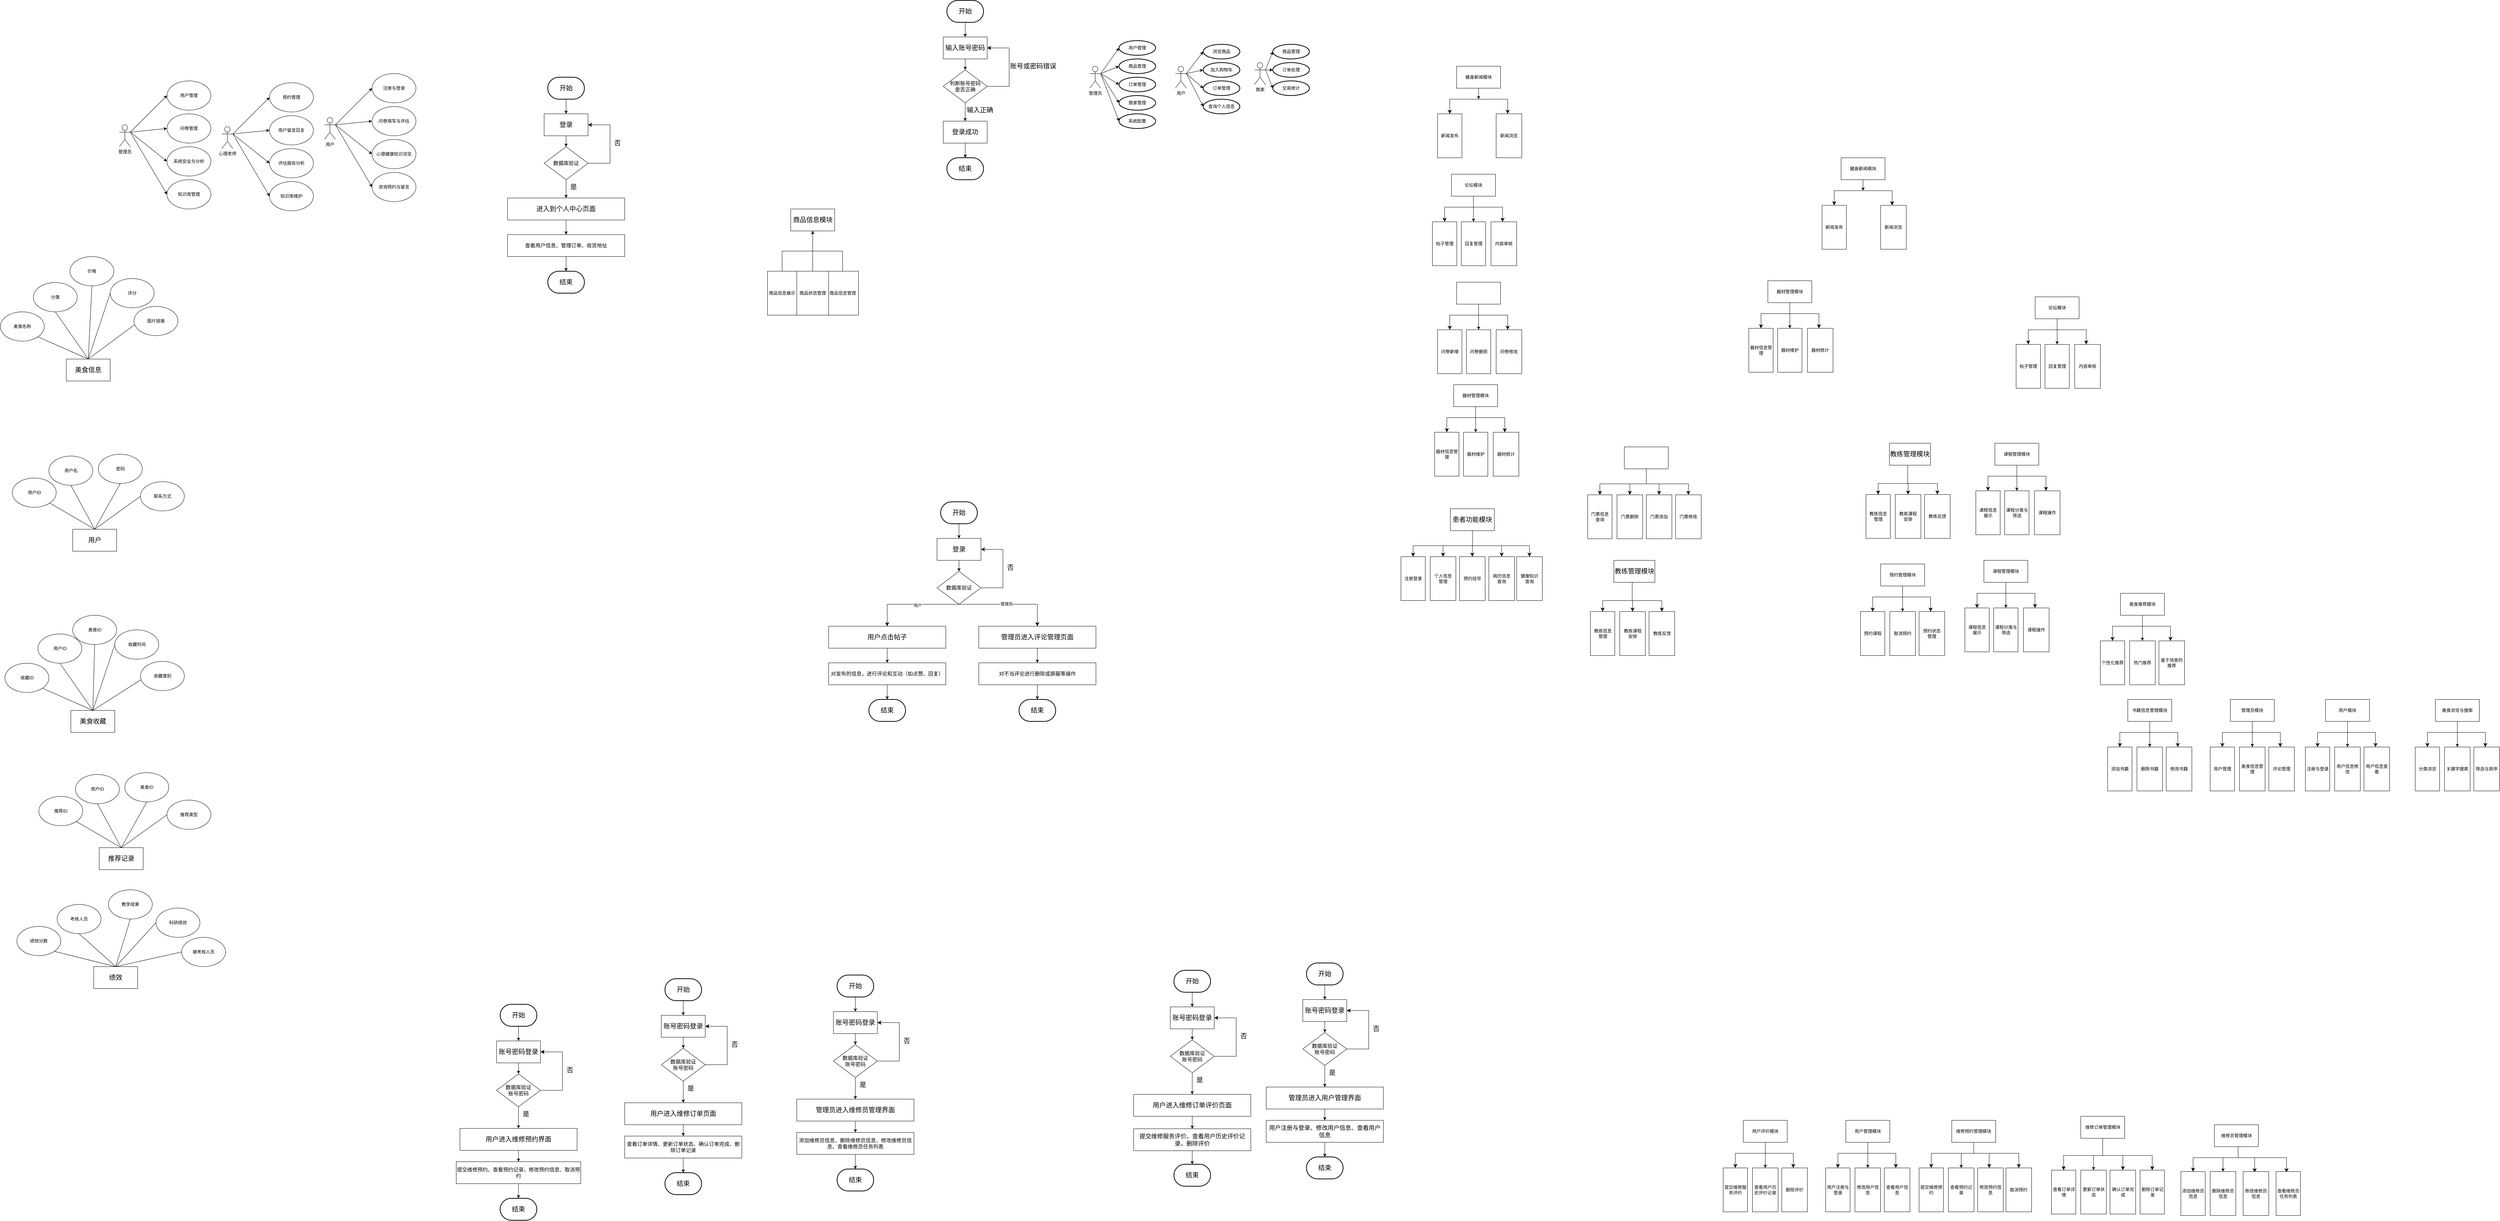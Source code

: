 <mxfile version="26.0.3">
  <diagram name="第 1 页" id="XSw2CFSkKn1CnTCh6ksZ">
    <mxGraphModel dx="13981" dy="16058" grid="1" gridSize="10" guides="1" tooltips="1" connect="1" arrows="1" fold="1" page="1" pageScale="1" pageWidth="827" pageHeight="1169" background="#ffffff" math="0" shadow="0">
      <root>
        <mxCell id="0" />
        <mxCell id="1" parent="0" />
        <mxCell id="6dyBDHQs_relzWyq5lGw-61" value="&lt;font style=&quot;font-size: 18px;&quot;&gt;商品信息模块&lt;/font&gt;" style="rounded=0;whiteSpace=wrap;html=1;" parent="1" vertex="1">
          <mxGeometry x="-116.5" y="-640" width="120" height="60" as="geometry" />
        </mxCell>
        <mxCell id="6dyBDHQs_relzWyq5lGw-71" style="edgeStyle=orthogonalEdgeStyle;rounded=0;orthogonalLoop=1;jettySize=auto;html=1;entryX=0.5;entryY=1;entryDx=0;entryDy=0;" parent="1" source="6dyBDHQs_relzWyq5lGw-68" target="6dyBDHQs_relzWyq5lGw-61" edge="1">
          <mxGeometry relative="1" as="geometry" />
        </mxCell>
        <mxCell id="6dyBDHQs_relzWyq5lGw-68" value="商品信息展示" style="rounded=0;whiteSpace=wrap;html=1;" parent="1" vertex="1">
          <mxGeometry x="-180" y="-470" width="80" height="120" as="geometry" />
        </mxCell>
        <mxCell id="6dyBDHQs_relzWyq5lGw-72" value="" style="edgeStyle=orthogonalEdgeStyle;rounded=0;orthogonalLoop=1;jettySize=auto;html=1;" parent="1" source="6dyBDHQs_relzWyq5lGw-69" target="6dyBDHQs_relzWyq5lGw-61" edge="1">
          <mxGeometry relative="1" as="geometry" />
        </mxCell>
        <mxCell id="6dyBDHQs_relzWyq5lGw-69" value="商品信息管理" style="rounded=0;whiteSpace=wrap;html=1;" parent="1" vertex="1">
          <mxGeometry x="-18.5" y="-470" width="87" height="120" as="geometry" />
        </mxCell>
        <mxCell id="6dyBDHQs_relzWyq5lGw-74" value="" style="edgeStyle=orthogonalEdgeStyle;rounded=0;orthogonalLoop=1;jettySize=auto;html=1;" parent="1" source="6dyBDHQs_relzWyq5lGw-73" target="6dyBDHQs_relzWyq5lGw-61" edge="1">
          <mxGeometry relative="1" as="geometry" />
        </mxCell>
        <mxCell id="6dyBDHQs_relzWyq5lGw-73" value="商品状态管理" style="rounded=0;whiteSpace=wrap;html=1;" parent="1" vertex="1">
          <mxGeometry x="-100" y="-470" width="87" height="120" as="geometry" />
        </mxCell>
        <mxCell id="6dyBDHQs_relzWyq5lGw-121" value="管理员" style="shape=umlActor;verticalLabelPosition=bottom;verticalAlign=top;html=1;outlineConnect=0;" parent="1" vertex="1">
          <mxGeometry x="700" y="-1030" width="30" height="60" as="geometry" />
        </mxCell>
        <mxCell id="6dyBDHQs_relzWyq5lGw-122" value="" style="endArrow=classic;html=1;rounded=0;exitX=1;exitY=0.333;exitDx=0;exitDy=0;exitPerimeter=0;entryX=0;entryY=0.5;entryDx=0;entryDy=0;entryPerimeter=0;" parent="1" source="6dyBDHQs_relzWyq5lGw-121" target="6dyBDHQs_relzWyq5lGw-123" edge="1">
          <mxGeometry width="50" height="50" relative="1" as="geometry">
            <mxPoint x="910" y="-930" as="sourcePoint" />
            <mxPoint x="780" y="-1080" as="targetPoint" />
          </mxGeometry>
        </mxCell>
        <mxCell id="6dyBDHQs_relzWyq5lGw-123" value="用户管理" style="strokeWidth=2;html=1;shape=mxgraph.flowchart.start_1;whiteSpace=wrap;" parent="1" vertex="1">
          <mxGeometry x="780" y="-1100" width="100" height="40" as="geometry" />
        </mxCell>
        <mxCell id="6dyBDHQs_relzWyq5lGw-124" value="商品管理" style="strokeWidth=2;html=1;shape=mxgraph.flowchart.start_1;whiteSpace=wrap;" parent="1" vertex="1">
          <mxGeometry x="780" y="-1050" width="100" height="40" as="geometry" />
        </mxCell>
        <mxCell id="6dyBDHQs_relzWyq5lGw-125" value="订单管理" style="strokeWidth=2;html=1;shape=mxgraph.flowchart.start_1;whiteSpace=wrap;" parent="1" vertex="1">
          <mxGeometry x="780" y="-1000" width="100" height="40" as="geometry" />
        </mxCell>
        <mxCell id="6dyBDHQs_relzWyq5lGw-126" value="商家管理" style="strokeWidth=2;html=1;shape=mxgraph.flowchart.start_1;whiteSpace=wrap;" parent="1" vertex="1">
          <mxGeometry x="780" y="-950" width="100" height="40" as="geometry" />
        </mxCell>
        <mxCell id="6dyBDHQs_relzWyq5lGw-127" value="系统配置" style="strokeWidth=2;html=1;shape=mxgraph.flowchart.start_1;whiteSpace=wrap;" parent="1" vertex="1">
          <mxGeometry x="780" y="-900" width="100" height="40" as="geometry" />
        </mxCell>
        <mxCell id="6dyBDHQs_relzWyq5lGw-128" value="" style="endArrow=classic;html=1;rounded=0;exitX=1;exitY=0.333;exitDx=0;exitDy=0;exitPerimeter=0;entryX=0;entryY=0.5;entryDx=0;entryDy=0;entryPerimeter=0;" parent="1" source="6dyBDHQs_relzWyq5lGw-121" target="6dyBDHQs_relzWyq5lGw-124" edge="1">
          <mxGeometry width="50" height="50" relative="1" as="geometry">
            <mxPoint x="910" y="-930" as="sourcePoint" />
            <mxPoint x="960" y="-980" as="targetPoint" />
          </mxGeometry>
        </mxCell>
        <mxCell id="6dyBDHQs_relzWyq5lGw-129" value="" style="endArrow=classic;html=1;rounded=0;exitX=1;exitY=0.333;exitDx=0;exitDy=0;exitPerimeter=0;entryX=0;entryY=0.5;entryDx=0;entryDy=0;entryPerimeter=0;" parent="1" source="6dyBDHQs_relzWyq5lGw-121" target="6dyBDHQs_relzWyq5lGw-125" edge="1">
          <mxGeometry width="50" height="50" relative="1" as="geometry">
            <mxPoint x="910" y="-930" as="sourcePoint" />
            <mxPoint x="960" y="-980" as="targetPoint" />
          </mxGeometry>
        </mxCell>
        <mxCell id="6dyBDHQs_relzWyq5lGw-130" value="" style="endArrow=classic;html=1;rounded=0;entryX=0;entryY=0.5;entryDx=0;entryDy=0;entryPerimeter=0;" parent="1" target="6dyBDHQs_relzWyq5lGw-126" edge="1">
          <mxGeometry width="50" height="50" relative="1" as="geometry">
            <mxPoint x="730" y="-1010" as="sourcePoint" />
            <mxPoint x="960" y="-980" as="targetPoint" />
          </mxGeometry>
        </mxCell>
        <mxCell id="6dyBDHQs_relzWyq5lGw-131" value="" style="endArrow=classic;html=1;rounded=0;entryX=0;entryY=0.5;entryDx=0;entryDy=0;entryPerimeter=0;" parent="1" target="6dyBDHQs_relzWyq5lGw-127" edge="1">
          <mxGeometry width="50" height="50" relative="1" as="geometry">
            <mxPoint x="730" y="-1010" as="sourcePoint" />
            <mxPoint x="960" y="-980" as="targetPoint" />
          </mxGeometry>
        </mxCell>
        <mxCell id="6dyBDHQs_relzWyq5lGw-132" value="用户" style="shape=umlActor;verticalLabelPosition=bottom;verticalAlign=top;html=1;outlineConnect=0;" parent="1" vertex="1">
          <mxGeometry x="934" y="-1030" width="30" height="60" as="geometry" />
        </mxCell>
        <mxCell id="6dyBDHQs_relzWyq5lGw-133" value="浏览商品" style="strokeWidth=2;html=1;shape=mxgraph.flowchart.start_1;whiteSpace=wrap;" parent="1" vertex="1">
          <mxGeometry x="1010" y="-1090" width="100" height="40" as="geometry" />
        </mxCell>
        <mxCell id="6dyBDHQs_relzWyq5lGw-134" value="加入购物车" style="strokeWidth=2;html=1;shape=mxgraph.flowchart.start_1;whiteSpace=wrap;" parent="1" vertex="1">
          <mxGeometry x="1010" y="-1040" width="100" height="40" as="geometry" />
        </mxCell>
        <mxCell id="6dyBDHQs_relzWyq5lGw-135" value="订单管理" style="strokeWidth=2;html=1;shape=mxgraph.flowchart.start_1;whiteSpace=wrap;" parent="1" vertex="1">
          <mxGeometry x="1010" y="-990" width="100" height="40" as="geometry" />
        </mxCell>
        <mxCell id="6dyBDHQs_relzWyq5lGw-136" value="查询个人信息" style="strokeWidth=2;html=1;shape=mxgraph.flowchart.start_1;whiteSpace=wrap;" parent="1" vertex="1">
          <mxGeometry x="1010" y="-940" width="100" height="40" as="geometry" />
        </mxCell>
        <mxCell id="6dyBDHQs_relzWyq5lGw-137" value="" style="endArrow=classic;html=1;rounded=0;exitX=1;exitY=0.333;exitDx=0;exitDy=0;exitPerimeter=0;entryX=0;entryY=0.5;entryDx=0;entryDy=0;entryPerimeter=0;" parent="1" source="6dyBDHQs_relzWyq5lGw-132" target="6dyBDHQs_relzWyq5lGw-133" edge="1">
          <mxGeometry width="50" height="50" relative="1" as="geometry">
            <mxPoint x="910" y="-830" as="sourcePoint" />
            <mxPoint x="960" y="-880" as="targetPoint" />
          </mxGeometry>
        </mxCell>
        <mxCell id="6dyBDHQs_relzWyq5lGw-138" value="" style="endArrow=classic;html=1;rounded=0;exitX=1;exitY=0.333;exitDx=0;exitDy=0;exitPerimeter=0;entryX=0;entryY=0.5;entryDx=0;entryDy=0;entryPerimeter=0;" parent="1" source="6dyBDHQs_relzWyq5lGw-132" target="6dyBDHQs_relzWyq5lGw-134" edge="1">
          <mxGeometry width="50" height="50" relative="1" as="geometry">
            <mxPoint x="910" y="-830" as="sourcePoint" />
            <mxPoint x="960" y="-880" as="targetPoint" />
          </mxGeometry>
        </mxCell>
        <mxCell id="6dyBDHQs_relzWyq5lGw-139" value="" style="endArrow=classic;html=1;rounded=0;entryX=0;entryY=0.5;entryDx=0;entryDy=0;entryPerimeter=0;exitX=1;exitY=0.333;exitDx=0;exitDy=0;exitPerimeter=0;" parent="1" source="6dyBDHQs_relzWyq5lGw-132" target="6dyBDHQs_relzWyq5lGw-135" edge="1">
          <mxGeometry width="50" height="50" relative="1" as="geometry">
            <mxPoint x="970" y="-1010" as="sourcePoint" />
            <mxPoint x="960" y="-880" as="targetPoint" />
          </mxGeometry>
        </mxCell>
        <mxCell id="6dyBDHQs_relzWyq5lGw-140" value="" style="endArrow=classic;html=1;rounded=0;exitX=1;exitY=0.333;exitDx=0;exitDy=0;exitPerimeter=0;entryX=0;entryY=0.5;entryDx=0;entryDy=0;entryPerimeter=0;" parent="1" source="6dyBDHQs_relzWyq5lGw-132" target="6dyBDHQs_relzWyq5lGw-136" edge="1">
          <mxGeometry width="50" height="50" relative="1" as="geometry">
            <mxPoint x="970" y="-1010" as="sourcePoint" />
            <mxPoint x="960" y="-880" as="targetPoint" />
          </mxGeometry>
        </mxCell>
        <mxCell id="6dyBDHQs_relzWyq5lGw-141" value="商家" style="shape=umlActor;verticalLabelPosition=bottom;verticalAlign=top;html=1;outlineConnect=0;" parent="1" vertex="1">
          <mxGeometry x="1150" y="-1040" width="30" height="60" as="geometry" />
        </mxCell>
        <mxCell id="6dyBDHQs_relzWyq5lGw-142" value="商品管理" style="strokeWidth=2;html=1;shape=mxgraph.flowchart.start_1;whiteSpace=wrap;" parent="1" vertex="1">
          <mxGeometry x="1200" y="-1090" width="100" height="40" as="geometry" />
        </mxCell>
        <mxCell id="6dyBDHQs_relzWyq5lGw-143" value="订单处理" style="strokeWidth=2;html=1;shape=mxgraph.flowchart.start_1;whiteSpace=wrap;" parent="1" vertex="1">
          <mxGeometry x="1200" y="-1040" width="100" height="40" as="geometry" />
        </mxCell>
        <mxCell id="6dyBDHQs_relzWyq5lGw-144" value="交易统计" style="strokeWidth=2;html=1;shape=mxgraph.flowchart.start_1;whiteSpace=wrap;" parent="1" vertex="1">
          <mxGeometry x="1200" y="-990" width="100" height="40" as="geometry" />
        </mxCell>
        <mxCell id="6dyBDHQs_relzWyq5lGw-145" value="" style="endArrow=classic;html=1;rounded=0;exitX=1;exitY=0.333;exitDx=0;exitDy=0;exitPerimeter=0;entryX=0;entryY=0.5;entryDx=0;entryDy=0;entryPerimeter=0;" parent="1" source="6dyBDHQs_relzWyq5lGw-141" target="6dyBDHQs_relzWyq5lGw-142" edge="1">
          <mxGeometry width="50" height="50" relative="1" as="geometry">
            <mxPoint x="910" y="-830" as="sourcePoint" />
            <mxPoint x="960" y="-880" as="targetPoint" />
          </mxGeometry>
        </mxCell>
        <mxCell id="6dyBDHQs_relzWyq5lGw-146" value="" style="endArrow=classic;html=1;rounded=0;exitX=1;exitY=0.333;exitDx=0;exitDy=0;exitPerimeter=0;entryX=0;entryY=0.5;entryDx=0;entryDy=0;entryPerimeter=0;" parent="1" source="6dyBDHQs_relzWyq5lGw-141" target="6dyBDHQs_relzWyq5lGw-143" edge="1">
          <mxGeometry width="50" height="50" relative="1" as="geometry">
            <mxPoint x="910" y="-830" as="sourcePoint" />
            <mxPoint x="960" y="-880" as="targetPoint" />
          </mxGeometry>
        </mxCell>
        <mxCell id="6dyBDHQs_relzWyq5lGw-147" value="" style="endArrow=classic;html=1;rounded=0;exitX=1;exitY=0.333;exitDx=0;exitDy=0;exitPerimeter=0;entryX=0;entryY=0.5;entryDx=0;entryDy=0;entryPerimeter=0;" parent="1" source="6dyBDHQs_relzWyq5lGw-141" target="6dyBDHQs_relzWyq5lGw-144" edge="1">
          <mxGeometry width="50" height="50" relative="1" as="geometry">
            <mxPoint x="910" y="-830" as="sourcePoint" />
            <mxPoint x="960" y="-880" as="targetPoint" />
          </mxGeometry>
        </mxCell>
        <mxCell id="6dyBDHQs_relzWyq5lGw-148" value="&lt;font style=&quot;font-size: 18px;&quot;&gt;输入账号密码&lt;/font&gt;" style="rounded=0;whiteSpace=wrap;html=1;" parent="1" vertex="1">
          <mxGeometry x="300" y="-1110" width="120" height="60" as="geometry" />
        </mxCell>
        <mxCell id="6dyBDHQs_relzWyq5lGw-149" value="&lt;font style=&quot;font-size: 14px;&quot;&gt;判断账号密码&lt;br&gt;是否正确&lt;/font&gt;" style="rhombus;whiteSpace=wrap;html=1;" parent="1" vertex="1">
          <mxGeometry x="300" y="-1020" width="120" height="90" as="geometry" />
        </mxCell>
        <mxCell id="6dyBDHQs_relzWyq5lGw-150" value="" style="endArrow=classic;html=1;rounded=0;exitX=0.5;exitY=1;exitDx=0;exitDy=0;" parent="1" target="6dyBDHQs_relzWyq5lGw-148" edge="1">
          <mxGeometry width="50" height="50" relative="1" as="geometry">
            <mxPoint x="360" y="-1150" as="sourcePoint" />
            <mxPoint x="420" y="-990" as="targetPoint" />
          </mxGeometry>
        </mxCell>
        <mxCell id="6dyBDHQs_relzWyq5lGw-151" value="" style="endArrow=classic;html=1;rounded=0;exitX=0.5;exitY=1;exitDx=0;exitDy=0;entryX=0.5;entryY=0;entryDx=0;entryDy=0;" parent="1" source="6dyBDHQs_relzWyq5lGw-148" target="6dyBDHQs_relzWyq5lGw-149" edge="1">
          <mxGeometry width="50" height="50" relative="1" as="geometry">
            <mxPoint x="370" y="-940" as="sourcePoint" />
            <mxPoint x="420" y="-990" as="targetPoint" />
          </mxGeometry>
        </mxCell>
        <mxCell id="6dyBDHQs_relzWyq5lGw-152" value="" style="edgeStyle=elbowEdgeStyle;elbow=horizontal;endArrow=classic;html=1;curved=0;rounded=0;endSize=8;startSize=8;exitX=1;exitY=0.5;exitDx=0;exitDy=0;entryX=1;entryY=0.5;entryDx=0;entryDy=0;" parent="1" source="6dyBDHQs_relzWyq5lGw-149" target="6dyBDHQs_relzWyq5lGw-148" edge="1">
          <mxGeometry width="50" height="50" relative="1" as="geometry">
            <mxPoint x="370" y="-940" as="sourcePoint" />
            <mxPoint x="540" y="-1060" as="targetPoint" />
            <Array as="points">
              <mxPoint x="480" y="-1050" />
            </Array>
          </mxGeometry>
        </mxCell>
        <mxCell id="6dyBDHQs_relzWyq5lGw-153" value="&lt;font style=&quot;font-size: 18px;&quot;&gt;账号或密码错误&lt;/font&gt;" style="text;html=1;align=center;verticalAlign=middle;resizable=0;points=[];autosize=1;strokeColor=none;fillColor=none;" parent="1" vertex="1">
          <mxGeometry x="470" y="-1050" width="150" height="40" as="geometry" />
        </mxCell>
        <mxCell id="6dyBDHQs_relzWyq5lGw-154" value="&lt;font style=&quot;font-size: 18px;&quot;&gt;登录成功&lt;/font&gt;" style="rounded=0;whiteSpace=wrap;html=1;" parent="1" vertex="1">
          <mxGeometry x="300" y="-880" width="120" height="60" as="geometry" />
        </mxCell>
        <mxCell id="6dyBDHQs_relzWyq5lGw-155" value="" style="endArrow=classic;html=1;rounded=0;exitX=0.5;exitY=1;exitDx=0;exitDy=0;entryX=0.5;entryY=0;entryDx=0;entryDy=0;" parent="1" source="6dyBDHQs_relzWyq5lGw-149" target="6dyBDHQs_relzWyq5lGw-154" edge="1">
          <mxGeometry width="50" height="50" relative="1" as="geometry">
            <mxPoint x="370" y="-940" as="sourcePoint" />
            <mxPoint x="420" y="-990" as="targetPoint" />
          </mxGeometry>
        </mxCell>
        <mxCell id="6dyBDHQs_relzWyq5lGw-156" value="&lt;font style=&quot;font-size: 18px;&quot;&gt;开始&lt;/font&gt;" style="strokeWidth=2;html=1;shape=mxgraph.flowchart.terminator;whiteSpace=wrap;" parent="1" vertex="1">
          <mxGeometry x="310" y="-1210" width="100" height="60" as="geometry" />
        </mxCell>
        <mxCell id="6dyBDHQs_relzWyq5lGw-157" value="&lt;font style=&quot;font-size: 18px;&quot;&gt;结束&lt;/font&gt;" style="strokeWidth=2;html=1;shape=mxgraph.flowchart.terminator;whiteSpace=wrap;" parent="1" vertex="1">
          <mxGeometry x="310" y="-780" width="100" height="60" as="geometry" />
        </mxCell>
        <mxCell id="6dyBDHQs_relzWyq5lGw-158" value="" style="endArrow=classic;html=1;rounded=0;exitX=0.5;exitY=1;exitDx=0;exitDy=0;entryX=0.5;entryY=0;entryDx=0;entryDy=0;entryPerimeter=0;" parent="1" source="6dyBDHQs_relzWyq5lGw-154" target="6dyBDHQs_relzWyq5lGw-157" edge="1">
          <mxGeometry width="50" height="50" relative="1" as="geometry">
            <mxPoint x="370" y="-840" as="sourcePoint" />
            <mxPoint x="420" y="-890" as="targetPoint" />
          </mxGeometry>
        </mxCell>
        <mxCell id="6dyBDHQs_relzWyq5lGw-159" value="&lt;font style=&quot;font-size: 18px;&quot;&gt;输入正确&lt;/font&gt;" style="text;html=1;align=center;verticalAlign=middle;resizable=0;points=[];autosize=1;strokeColor=none;fillColor=none;" parent="1" vertex="1">
          <mxGeometry x="350" y="-930" width="100" height="40" as="geometry" />
        </mxCell>
        <mxCell id="6dyBDHQs_relzWyq5lGw-167" value="&lt;font style=&quot;font-size: 18px;&quot;&gt;登录&lt;/font&gt;" style="rounded=0;whiteSpace=wrap;html=1;" parent="1" vertex="1">
          <mxGeometry x="283" y="260" width="120" height="60" as="geometry" />
        </mxCell>
        <mxCell id="6dyBDHQs_relzWyq5lGw-168" value="&lt;font style=&quot;font-size: 14px;&quot;&gt;数据库验证&lt;/font&gt;" style="rhombus;whiteSpace=wrap;html=1;" parent="1" vertex="1">
          <mxGeometry x="283" y="350" width="120" height="90" as="geometry" />
        </mxCell>
        <mxCell id="6dyBDHQs_relzWyq5lGw-169" value="" style="endArrow=classic;html=1;rounded=0;exitX=0.5;exitY=1;exitDx=0;exitDy=0;" parent="1" target="6dyBDHQs_relzWyq5lGw-167" edge="1">
          <mxGeometry width="50" height="50" relative="1" as="geometry">
            <mxPoint x="343" y="220" as="sourcePoint" />
            <mxPoint x="403" y="380" as="targetPoint" />
          </mxGeometry>
        </mxCell>
        <mxCell id="6dyBDHQs_relzWyq5lGw-170" value="" style="endArrow=classic;html=1;rounded=0;exitX=0.5;exitY=1;exitDx=0;exitDy=0;entryX=0.5;entryY=0;entryDx=0;entryDy=0;" parent="1" source="6dyBDHQs_relzWyq5lGw-167" target="6dyBDHQs_relzWyq5lGw-168" edge="1">
          <mxGeometry width="50" height="50" relative="1" as="geometry">
            <mxPoint x="353" y="430" as="sourcePoint" />
            <mxPoint x="403" y="380" as="targetPoint" />
          </mxGeometry>
        </mxCell>
        <mxCell id="6dyBDHQs_relzWyq5lGw-171" value="" style="edgeStyle=elbowEdgeStyle;elbow=horizontal;endArrow=classic;html=1;curved=0;rounded=0;endSize=8;startSize=8;exitX=1;exitY=0.5;exitDx=0;exitDy=0;entryX=1;entryY=0.5;entryDx=0;entryDy=0;" parent="1" source="6dyBDHQs_relzWyq5lGw-168" target="6dyBDHQs_relzWyq5lGw-167" edge="1">
          <mxGeometry width="50" height="50" relative="1" as="geometry">
            <mxPoint x="353" y="430" as="sourcePoint" />
            <mxPoint x="523" y="310" as="targetPoint" />
            <Array as="points">
              <mxPoint x="463" y="320" />
            </Array>
          </mxGeometry>
        </mxCell>
        <mxCell id="6dyBDHQs_relzWyq5lGw-172" value="&lt;font style=&quot;font-size: 18px;&quot;&gt;否&lt;/font&gt;" style="text;html=1;align=center;verticalAlign=middle;resizable=0;points=[];autosize=1;strokeColor=none;fillColor=none;" parent="1" vertex="1">
          <mxGeometry x="463" y="320" width="40" height="40" as="geometry" />
        </mxCell>
        <mxCell id="6dyBDHQs_relzWyq5lGw-173" value="&lt;span style=&quot;font-size: 18px;&quot;&gt;用户点击帖子&lt;/span&gt;" style="rounded=0;whiteSpace=wrap;html=1;" parent="1" vertex="1">
          <mxGeometry x="-13" y="500" width="320" height="60" as="geometry" />
        </mxCell>
        <mxCell id="6dyBDHQs_relzWyq5lGw-175" value="&lt;font style=&quot;font-size: 18px;&quot;&gt;开始&lt;/font&gt;" style="strokeWidth=2;html=1;shape=mxgraph.flowchart.terminator;whiteSpace=wrap;" parent="1" vertex="1">
          <mxGeometry x="293" y="160" width="100" height="60" as="geometry" />
        </mxCell>
        <mxCell id="6dyBDHQs_relzWyq5lGw-176" value="&lt;font style=&quot;font-size: 18px;&quot;&gt;结束&lt;/font&gt;" style="strokeWidth=2;html=1;shape=mxgraph.flowchart.terminator;whiteSpace=wrap;" parent="1" vertex="1">
          <mxGeometry x="97" y="700" width="100" height="60" as="geometry" />
        </mxCell>
        <mxCell id="6dyBDHQs_relzWyq5lGw-177" value="" style="endArrow=classic;html=1;rounded=0;exitX=0.5;exitY=1;exitDx=0;exitDy=0;entryX=0.5;entryY=0;entryDx=0;entryDy=0;" parent="1" source="6dyBDHQs_relzWyq5lGw-173" target="6dyBDHQs_relzWyq5lGw-179" edge="1">
          <mxGeometry width="50" height="50" relative="1" as="geometry">
            <mxPoint x="507.0" y="590" as="sourcePoint" />
            <mxPoint x="507.0" y="680" as="targetPoint" />
          </mxGeometry>
        </mxCell>
        <mxCell id="6dyBDHQs_relzWyq5lGw-179" value="&lt;span style=&quot;font-size: 14px;&quot;&gt;对发布的信息，进行评论和互动（如点赞、回复）&lt;/span&gt;" style="rounded=0;whiteSpace=wrap;html=1;" parent="1" vertex="1">
          <mxGeometry x="-13" y="600" width="320" height="60" as="geometry" />
        </mxCell>
        <mxCell id="6dyBDHQs_relzWyq5lGw-180" value="" style="endArrow=classic;html=1;rounded=0;exitX=0.5;exitY=1;exitDx=0;exitDy=0;" parent="1" source="6dyBDHQs_relzWyq5lGw-179" target="6dyBDHQs_relzWyq5lGw-176" edge="1">
          <mxGeometry width="50" height="50" relative="1" as="geometry">
            <mxPoint x="217.0" y="685" as="sourcePoint" />
            <mxPoint x="217.0" y="775" as="targetPoint" />
          </mxGeometry>
        </mxCell>
        <mxCell id="6dyBDHQs_relzWyq5lGw-181" value="健身新闻模块" style="rounded=0;whiteSpace=wrap;html=1;" parent="1" vertex="1">
          <mxGeometry x="1702" y="-1030" width="120" height="60" as="geometry" />
        </mxCell>
        <mxCell id="6dyBDHQs_relzWyq5lGw-192" value="" style="edgeStyle=segmentEdgeStyle;endArrow=classic;html=1;curved=0;rounded=0;endSize=8;startSize=8;entryX=0.5;entryY=0;entryDx=0;entryDy=0;" parent="1" edge="1">
          <mxGeometry width="50" height="50" relative="1" as="geometry">
            <mxPoint x="1766.5" y="-940" as="sourcePoint" />
            <mxPoint x="1683.25" y="-900" as="targetPoint" />
          </mxGeometry>
        </mxCell>
        <mxCell id="6dyBDHQs_relzWyq5lGw-193" value="" style="edgeStyle=segmentEdgeStyle;endArrow=classic;html=1;curved=0;rounded=0;endSize=8;startSize=8;entryX=0.5;entryY=0;entryDx=0;entryDy=0;" parent="1" edge="1">
          <mxGeometry width="50" height="50" relative="1" as="geometry">
            <mxPoint x="1766.5" y="-940" as="sourcePoint" />
            <mxPoint x="1841.5" y="-900" as="targetPoint" />
          </mxGeometry>
        </mxCell>
        <mxCell id="6dyBDHQs_relzWyq5lGw-194" value="&lt;font style=&quot;font-size: 18px;&quot;&gt;登录&lt;/font&gt;" style="rounded=0;whiteSpace=wrap;html=1;" parent="1" vertex="1">
          <mxGeometry x="-790" y="-900" width="120" height="60" as="geometry" />
        </mxCell>
        <mxCell id="6dyBDHQs_relzWyq5lGw-195" value="&lt;font style=&quot;font-size: 14px;&quot;&gt;数据库验证&lt;/font&gt;" style="rhombus;whiteSpace=wrap;html=1;" parent="1" vertex="1">
          <mxGeometry x="-790" y="-810" width="120" height="90" as="geometry" />
        </mxCell>
        <mxCell id="6dyBDHQs_relzWyq5lGw-196" value="" style="endArrow=classic;html=1;rounded=0;exitX=0.5;exitY=1;exitDx=0;exitDy=0;" parent="1" target="6dyBDHQs_relzWyq5lGw-194" edge="1">
          <mxGeometry width="50" height="50" relative="1" as="geometry">
            <mxPoint x="-730" y="-940" as="sourcePoint" />
            <mxPoint x="-670" y="-780" as="targetPoint" />
          </mxGeometry>
        </mxCell>
        <mxCell id="6dyBDHQs_relzWyq5lGw-197" value="" style="endArrow=classic;html=1;rounded=0;exitX=0.5;exitY=1;exitDx=0;exitDy=0;entryX=0.5;entryY=0;entryDx=0;entryDy=0;" parent="1" source="6dyBDHQs_relzWyq5lGw-194" target="6dyBDHQs_relzWyq5lGw-195" edge="1">
          <mxGeometry width="50" height="50" relative="1" as="geometry">
            <mxPoint x="-720" y="-730" as="sourcePoint" />
            <mxPoint x="-670" y="-780" as="targetPoint" />
          </mxGeometry>
        </mxCell>
        <mxCell id="6dyBDHQs_relzWyq5lGw-198" value="" style="edgeStyle=elbowEdgeStyle;elbow=horizontal;endArrow=classic;html=1;curved=0;rounded=0;endSize=8;startSize=8;exitX=1;exitY=0.5;exitDx=0;exitDy=0;entryX=1;entryY=0.5;entryDx=0;entryDy=0;" parent="1" source="6dyBDHQs_relzWyq5lGw-195" target="6dyBDHQs_relzWyq5lGw-194" edge="1">
          <mxGeometry width="50" height="50" relative="1" as="geometry">
            <mxPoint x="-720" y="-730" as="sourcePoint" />
            <mxPoint x="-550" y="-850" as="targetPoint" />
            <Array as="points">
              <mxPoint x="-610" y="-840" />
            </Array>
          </mxGeometry>
        </mxCell>
        <mxCell id="6dyBDHQs_relzWyq5lGw-199" value="&lt;font style=&quot;font-size: 18px;&quot;&gt;否&lt;/font&gt;" style="text;html=1;align=center;verticalAlign=middle;resizable=0;points=[];autosize=1;strokeColor=none;fillColor=none;" parent="1" vertex="1">
          <mxGeometry x="-610" y="-840" width="40" height="40" as="geometry" />
        </mxCell>
        <mxCell id="6dyBDHQs_relzWyq5lGw-200" value="&lt;span style=&quot;font-size: 18px;&quot;&gt;进入到个人中心页面&lt;/span&gt;" style="rounded=0;whiteSpace=wrap;html=1;" parent="1" vertex="1">
          <mxGeometry x="-890" y="-670" width="320" height="60" as="geometry" />
        </mxCell>
        <mxCell id="6dyBDHQs_relzWyq5lGw-201" value="" style="endArrow=classic;html=1;rounded=0;exitX=0.5;exitY=1;exitDx=0;exitDy=0;entryX=0.5;entryY=0;entryDx=0;entryDy=0;" parent="1" source="6dyBDHQs_relzWyq5lGw-195" target="6dyBDHQs_relzWyq5lGw-200" edge="1">
          <mxGeometry width="50" height="50" relative="1" as="geometry">
            <mxPoint x="-720" y="-730" as="sourcePoint" />
            <mxPoint x="-670" y="-780" as="targetPoint" />
          </mxGeometry>
        </mxCell>
        <mxCell id="6dyBDHQs_relzWyq5lGw-202" value="&lt;font style=&quot;font-size: 18px;&quot;&gt;开始&lt;/font&gt;" style="strokeWidth=2;html=1;shape=mxgraph.flowchart.terminator;whiteSpace=wrap;" parent="1" vertex="1">
          <mxGeometry x="-780" y="-1000" width="100" height="60" as="geometry" />
        </mxCell>
        <mxCell id="6dyBDHQs_relzWyq5lGw-203" value="&lt;font style=&quot;font-size: 18px;&quot;&gt;结束&lt;/font&gt;" style="strokeWidth=2;html=1;shape=mxgraph.flowchart.terminator;whiteSpace=wrap;" parent="1" vertex="1">
          <mxGeometry x="-780" y="-470" width="100" height="60" as="geometry" />
        </mxCell>
        <mxCell id="6dyBDHQs_relzWyq5lGw-204" value="" style="endArrow=classic;html=1;rounded=0;exitX=0.5;exitY=1;exitDx=0;exitDy=0;entryX=0.5;entryY=0;entryDx=0;entryDy=0;" parent="1" source="6dyBDHQs_relzWyq5lGw-200" target="6dyBDHQs_relzWyq5lGw-206" edge="1">
          <mxGeometry width="50" height="50" relative="1" as="geometry">
            <mxPoint x="-370.0" y="-580" as="sourcePoint" />
            <mxPoint x="-370.0" y="-490" as="targetPoint" />
          </mxGeometry>
        </mxCell>
        <mxCell id="6dyBDHQs_relzWyq5lGw-205" value="&lt;font style=&quot;font-size: 18px;&quot;&gt;是&lt;/font&gt;" style="text;html=1;align=center;verticalAlign=middle;resizable=0;points=[];autosize=1;strokeColor=none;fillColor=none;" parent="1" vertex="1">
          <mxGeometry x="-730" y="-720" width="40" height="40" as="geometry" />
        </mxCell>
        <mxCell id="6dyBDHQs_relzWyq5lGw-206" value="&lt;span style=&quot;font-size: 14px;&quot;&gt;查看用户信息、管理订单、收货地址&lt;/span&gt;" style="rounded=0;whiteSpace=wrap;html=1;" parent="1" vertex="1">
          <mxGeometry x="-890" y="-570" width="320" height="60" as="geometry" />
        </mxCell>
        <mxCell id="6dyBDHQs_relzWyq5lGw-207" value="" style="endArrow=classic;html=1;rounded=0;exitX=0.5;exitY=1;exitDx=0;exitDy=0;" parent="1" source="6dyBDHQs_relzWyq5lGw-206" target="6dyBDHQs_relzWyq5lGw-203" edge="1">
          <mxGeometry width="50" height="50" relative="1" as="geometry">
            <mxPoint x="-660.0" y="-485" as="sourcePoint" />
            <mxPoint x="-660.0" y="-395" as="targetPoint" />
          </mxGeometry>
        </mxCell>
        <mxCell id="6dyBDHQs_relzWyq5lGw-209" value="&lt;span style=&quot;font-size: 18px;&quot;&gt;患者功能模块&lt;/span&gt;" style="rounded=0;whiteSpace=wrap;html=1;shadow=0;" parent="1" vertex="1">
          <mxGeometry x="1685" y="179" width="120" height="60" as="geometry" />
        </mxCell>
        <mxCell id="6dyBDHQs_relzWyq5lGw-210" value="注册登录" style="rounded=0;whiteSpace=wrap;html=1;shadow=0;" parent="1" vertex="1">
          <mxGeometry x="1550" y="310" width="66.5" height="120" as="geometry" />
        </mxCell>
        <mxCell id="6dyBDHQs_relzWyq5lGw-211" value="预约挂号" style="rounded=0;whiteSpace=wrap;html=1;shadow=0;" parent="1" vertex="1">
          <mxGeometry x="1710" y="310" width="70" height="120" as="geometry" />
        </mxCell>
        <mxCell id="6dyBDHQs_relzWyq5lGw-212" value="个人信息&lt;br&gt;管理" style="rounded=0;whiteSpace=wrap;html=1;shadow=0;" parent="1" vertex="1">
          <mxGeometry x="1630" y="310" width="70" height="120" as="geometry" />
        </mxCell>
        <mxCell id="6dyBDHQs_relzWyq5lGw-215" value="病历信息&lt;br&gt;查询" style="rounded=0;whiteSpace=wrap;html=1;shadow=0;" parent="1" vertex="1">
          <mxGeometry x="1790" y="310" width="70" height="120" as="geometry" />
        </mxCell>
        <mxCell id="6dyBDHQs_relzWyq5lGw-217" value="" style="edgeStyle=segmentEdgeStyle;endArrow=classic;html=1;curved=0;rounded=0;endSize=8;startSize=8;entryX=0.5;entryY=0;entryDx=0;entryDy=0;shadow=0;" parent="1" target="6dyBDHQs_relzWyq5lGw-215" edge="1">
          <mxGeometry width="50" height="50" relative="1" as="geometry">
            <mxPoint x="1705" y="280" as="sourcePoint" />
            <mxPoint x="1815" y="290" as="targetPoint" />
          </mxGeometry>
        </mxCell>
        <mxCell id="6dyBDHQs_relzWyq5lGw-218" value="" style="edgeStyle=segmentEdgeStyle;endArrow=classic;html=1;curved=0;rounded=0;endSize=8;startSize=8;entryX=0.5;entryY=0;entryDx=0;entryDy=0;shadow=0;" parent="1" target="6dyBDHQs_relzWyq5lGw-211" edge="1">
          <mxGeometry width="50" height="50" relative="1" as="geometry">
            <mxPoint x="1700" y="280" as="sourcePoint" />
            <mxPoint x="1820" y="310" as="targetPoint" />
          </mxGeometry>
        </mxCell>
        <mxCell id="6dyBDHQs_relzWyq5lGw-219" value="" style="edgeStyle=segmentEdgeStyle;endArrow=classic;html=1;curved=0;rounded=0;endSize=8;startSize=8;entryX=0.5;entryY=0;entryDx=0;entryDy=0;shadow=0;" parent="1" target="6dyBDHQs_relzWyq5lGw-212" edge="1">
          <mxGeometry width="50" height="50" relative="1" as="geometry">
            <mxPoint x="1705" y="280" as="sourcePoint" />
            <mxPoint x="1815" y="290" as="targetPoint" />
          </mxGeometry>
        </mxCell>
        <mxCell id="6dyBDHQs_relzWyq5lGw-220" value="" style="edgeStyle=segmentEdgeStyle;endArrow=classic;html=1;curved=0;rounded=0;endSize=8;startSize=8;entryX=0.5;entryY=0;entryDx=0;entryDy=0;shadow=0;" parent="1" target="6dyBDHQs_relzWyq5lGw-210" edge="1">
          <mxGeometry width="50" height="50" relative="1" as="geometry">
            <mxPoint x="1695" y="280" as="sourcePoint" />
            <mxPoint x="1565" y="280" as="targetPoint" />
          </mxGeometry>
        </mxCell>
        <mxCell id="6dyBDHQs_relzWyq5lGw-221" value="&lt;font style=&quot;font-size: 18px;&quot;&gt;账号密码登录&lt;/font&gt;" style="rounded=0;whiteSpace=wrap;html=1;" parent="1" vertex="1">
          <mxGeometry x="-920" y="1633" width="120" height="60" as="geometry" />
        </mxCell>
        <mxCell id="6dyBDHQs_relzWyq5lGw-222" value="&lt;span style=&quot;font-size: 14px;&quot;&gt;数据库验证&lt;br&gt;账号密码&lt;/span&gt;" style="rhombus;whiteSpace=wrap;html=1;" parent="1" vertex="1">
          <mxGeometry x="-920" y="1723" width="120" height="90" as="geometry" />
        </mxCell>
        <mxCell id="6dyBDHQs_relzWyq5lGw-223" value="" style="endArrow=classic;html=1;rounded=0;exitX=0.5;exitY=1;exitDx=0;exitDy=0;" parent="1" target="6dyBDHQs_relzWyq5lGw-221" edge="1">
          <mxGeometry width="50" height="50" relative="1" as="geometry">
            <mxPoint x="-860" y="1593" as="sourcePoint" />
            <mxPoint x="-800" y="1753" as="targetPoint" />
          </mxGeometry>
        </mxCell>
        <mxCell id="6dyBDHQs_relzWyq5lGw-224" value="" style="endArrow=classic;html=1;rounded=0;exitX=0.5;exitY=1;exitDx=0;exitDy=0;entryX=0.5;entryY=0;entryDx=0;entryDy=0;" parent="1" source="6dyBDHQs_relzWyq5lGw-221" target="6dyBDHQs_relzWyq5lGw-222" edge="1">
          <mxGeometry width="50" height="50" relative="1" as="geometry">
            <mxPoint x="-850" y="1803" as="sourcePoint" />
            <mxPoint x="-800" y="1753" as="targetPoint" />
          </mxGeometry>
        </mxCell>
        <mxCell id="6dyBDHQs_relzWyq5lGw-225" value="" style="edgeStyle=elbowEdgeStyle;elbow=horizontal;endArrow=classic;html=1;curved=0;rounded=0;endSize=8;startSize=8;exitX=1;exitY=0.5;exitDx=0;exitDy=0;entryX=1;entryY=0.5;entryDx=0;entryDy=0;" parent="1" source="6dyBDHQs_relzWyq5lGw-222" target="6dyBDHQs_relzWyq5lGw-221" edge="1">
          <mxGeometry width="50" height="50" relative="1" as="geometry">
            <mxPoint x="-850" y="1803" as="sourcePoint" />
            <mxPoint x="-680" y="1683" as="targetPoint" />
            <Array as="points">
              <mxPoint x="-740" y="1693" />
            </Array>
          </mxGeometry>
        </mxCell>
        <mxCell id="6dyBDHQs_relzWyq5lGw-226" value="&lt;font style=&quot;font-size: 18px;&quot;&gt;否&lt;/font&gt;" style="text;html=1;align=center;verticalAlign=middle;resizable=0;points=[];autosize=1;strokeColor=none;fillColor=none;" parent="1" vertex="1">
          <mxGeometry x="-740" y="1693" width="40" height="40" as="geometry" />
        </mxCell>
        <mxCell id="6dyBDHQs_relzWyq5lGw-227" value="&lt;span style=&quot;font-size: 18px;&quot;&gt;用户进入维修预约界面&lt;/span&gt;" style="rounded=0;whiteSpace=wrap;html=1;" parent="1" vertex="1">
          <mxGeometry x="-1020" y="1872" width="320" height="60" as="geometry" />
        </mxCell>
        <mxCell id="6dyBDHQs_relzWyq5lGw-228" value="" style="endArrow=classic;html=1;rounded=0;exitX=0.5;exitY=1;exitDx=0;exitDy=0;entryX=0.5;entryY=0;entryDx=0;entryDy=0;" parent="1" source="6dyBDHQs_relzWyq5lGw-222" target="6dyBDHQs_relzWyq5lGw-227" edge="1">
          <mxGeometry width="50" height="50" relative="1" as="geometry">
            <mxPoint x="-850" y="1803" as="sourcePoint" />
            <mxPoint x="-800" y="1753" as="targetPoint" />
          </mxGeometry>
        </mxCell>
        <mxCell id="6dyBDHQs_relzWyq5lGw-229" value="&lt;font style=&quot;font-size: 18px;&quot;&gt;开始&lt;/font&gt;" style="strokeWidth=2;html=1;shape=mxgraph.flowchart.terminator;whiteSpace=wrap;" parent="1" vertex="1">
          <mxGeometry x="-910" y="1533" width="100" height="60" as="geometry" />
        </mxCell>
        <mxCell id="6dyBDHQs_relzWyq5lGw-230" value="&lt;font style=&quot;font-size: 18px;&quot;&gt;结束&lt;/font&gt;" style="strokeWidth=2;html=1;shape=mxgraph.flowchart.terminator;whiteSpace=wrap;" parent="1" vertex="1">
          <mxGeometry x="-910" y="2063" width="100" height="60" as="geometry" />
        </mxCell>
        <mxCell id="6dyBDHQs_relzWyq5lGw-231" value="" style="endArrow=classic;html=1;rounded=0;exitX=0.5;exitY=1;exitDx=0;exitDy=0;entryX=0.5;entryY=0;entryDx=0;entryDy=0;" parent="1" source="6dyBDHQs_relzWyq5lGw-227" target="6dyBDHQs_relzWyq5lGw-233" edge="1">
          <mxGeometry width="50" height="50" relative="1" as="geometry">
            <mxPoint x="-500" y="1953" as="sourcePoint" />
            <mxPoint x="-500" y="2043" as="targetPoint" />
          </mxGeometry>
        </mxCell>
        <mxCell id="6dyBDHQs_relzWyq5lGw-232" value="&lt;font style=&quot;font-size: 18px;&quot;&gt;是&lt;/font&gt;" style="text;html=1;align=center;verticalAlign=middle;resizable=0;points=[];autosize=1;strokeColor=none;fillColor=none;" parent="1" vertex="1">
          <mxGeometry x="-860" y="1813" width="40" height="40" as="geometry" />
        </mxCell>
        <mxCell id="6dyBDHQs_relzWyq5lGw-233" value="&lt;span style=&quot;font-size: 14px;&quot;&gt;提交维修预约、查看预约记录、修改预约信息、取消预约&lt;/span&gt;" style="rounded=0;whiteSpace=wrap;html=1;" parent="1" vertex="1">
          <mxGeometry x="-1030" y="1963" width="340" height="60" as="geometry" />
        </mxCell>
        <mxCell id="6dyBDHQs_relzWyq5lGw-234" value="" style="endArrow=classic;html=1;rounded=0;exitX=0.5;exitY=1;exitDx=0;exitDy=0;" parent="1" source="6dyBDHQs_relzWyq5lGw-233" target="6dyBDHQs_relzWyq5lGw-230" edge="1">
          <mxGeometry width="50" height="50" relative="1" as="geometry">
            <mxPoint x="-790" y="2048" as="sourcePoint" />
            <mxPoint x="-790" y="2138" as="targetPoint" />
          </mxGeometry>
        </mxCell>
        <mxCell id="6dyBDHQs_relzWyq5lGw-248" value="新闻发布" style="rounded=0;whiteSpace=wrap;html=1;shadow=0;" parent="1" vertex="1">
          <mxGeometry x="1650" y="-900" width="66.5" height="120" as="geometry" />
        </mxCell>
        <mxCell id="6dyBDHQs_relzWyq5lGw-249" value="新闻浏览" style="rounded=0;whiteSpace=wrap;html=1;shadow=0;" parent="1" vertex="1">
          <mxGeometry x="1810" y="-900" width="70" height="120" as="geometry" />
        </mxCell>
        <mxCell id="0aOZFS6c_gq46BcjK4N0-1" value="管理员" style="shape=umlActor;verticalLabelPosition=bottom;verticalAlign=top;html=1;outlineConnect=0;" parent="1" vertex="1">
          <mxGeometry x="-1950" y="-870" width="30" height="60" as="geometry" />
        </mxCell>
        <mxCell id="0aOZFS6c_gq46BcjK4N0-2" value="用户管理" style="ellipse;whiteSpace=wrap;html=1;" parent="1" vertex="1">
          <mxGeometry x="-1820" y="-990" width="120" height="80" as="geometry" />
        </mxCell>
        <mxCell id="0aOZFS6c_gq46BcjK4N0-3" value="问卷管理" style="ellipse;whiteSpace=wrap;html=1;" parent="1" vertex="1">
          <mxGeometry x="-1820" y="-900" width="120" height="80" as="geometry" />
        </mxCell>
        <mxCell id="0aOZFS6c_gq46BcjK4N0-4" value="系统安全与分析" style="ellipse;whiteSpace=wrap;html=1;" parent="1" vertex="1">
          <mxGeometry x="-1820" y="-810" width="120" height="80" as="geometry" />
        </mxCell>
        <mxCell id="0aOZFS6c_gq46BcjK4N0-5" value="知识库管理" style="ellipse;whiteSpace=wrap;html=1;" parent="1" vertex="1">
          <mxGeometry x="-1820" y="-720" width="120" height="80" as="geometry" />
        </mxCell>
        <mxCell id="0aOZFS6c_gq46BcjK4N0-6" value="" style="endArrow=classic;html=1;rounded=0;exitX=1;exitY=0.333;exitDx=0;exitDy=0;exitPerimeter=0;entryX=0;entryY=0.5;entryDx=0;entryDy=0;" parent="1" source="0aOZFS6c_gq46BcjK4N0-1" target="0aOZFS6c_gq46BcjK4N0-2" edge="1">
          <mxGeometry width="50" height="50" relative="1" as="geometry">
            <mxPoint x="-1640" y="-740" as="sourcePoint" />
            <mxPoint x="-1590" y="-790" as="targetPoint" />
          </mxGeometry>
        </mxCell>
        <mxCell id="0aOZFS6c_gq46BcjK4N0-7" value="" style="endArrow=classic;html=1;rounded=0;exitX=1;exitY=0.333;exitDx=0;exitDy=0;exitPerimeter=0;entryX=0;entryY=0.5;entryDx=0;entryDy=0;" parent="1" source="0aOZFS6c_gq46BcjK4N0-1" target="0aOZFS6c_gq46BcjK4N0-3" edge="1">
          <mxGeometry width="50" height="50" relative="1" as="geometry">
            <mxPoint x="-1910" y="-840" as="sourcePoint" />
            <mxPoint x="-1810" y="-940" as="targetPoint" />
          </mxGeometry>
        </mxCell>
        <mxCell id="0aOZFS6c_gq46BcjK4N0-8" value="" style="endArrow=classic;html=1;rounded=0;entryX=0;entryY=0.5;entryDx=0;entryDy=0;" parent="1" target="0aOZFS6c_gq46BcjK4N0-4" edge="1">
          <mxGeometry width="50" height="50" relative="1" as="geometry">
            <mxPoint x="-1920" y="-850" as="sourcePoint" />
            <mxPoint x="-1810" y="-850" as="targetPoint" />
          </mxGeometry>
        </mxCell>
        <mxCell id="0aOZFS6c_gq46BcjK4N0-9" value="" style="endArrow=classic;html=1;rounded=0;entryX=0;entryY=0.5;entryDx=0;entryDy=0;exitX=1;exitY=0.333;exitDx=0;exitDy=0;exitPerimeter=0;" parent="1" source="0aOZFS6c_gq46BcjK4N0-1" target="0aOZFS6c_gq46BcjK4N0-5" edge="1">
          <mxGeometry width="50" height="50" relative="1" as="geometry">
            <mxPoint x="-1910" y="-840" as="sourcePoint" />
            <mxPoint x="-1810" y="-760" as="targetPoint" />
          </mxGeometry>
        </mxCell>
        <mxCell id="0aOZFS6c_gq46BcjK4N0-10" value="心理老师" style="shape=umlActor;verticalLabelPosition=bottom;verticalAlign=top;html=1;outlineConnect=0;" parent="1" vertex="1">
          <mxGeometry x="-1670" y="-865" width="30" height="60" as="geometry" />
        </mxCell>
        <mxCell id="0aOZFS6c_gq46BcjK4N0-11" value="预约管理" style="ellipse;whiteSpace=wrap;html=1;" parent="1" vertex="1">
          <mxGeometry x="-1540" y="-985" width="120" height="80" as="geometry" />
        </mxCell>
        <mxCell id="0aOZFS6c_gq46BcjK4N0-12" value="用户留言回复" style="ellipse;whiteSpace=wrap;html=1;" parent="1" vertex="1">
          <mxGeometry x="-1540" y="-895" width="120" height="80" as="geometry" />
        </mxCell>
        <mxCell id="0aOZFS6c_gq46BcjK4N0-13" value="评估报告分析" style="ellipse;whiteSpace=wrap;html=1;" parent="1" vertex="1">
          <mxGeometry x="-1540" y="-805" width="120" height="80" as="geometry" />
        </mxCell>
        <mxCell id="0aOZFS6c_gq46BcjK4N0-14" value="知识库维护" style="ellipse;whiteSpace=wrap;html=1;" parent="1" vertex="1">
          <mxGeometry x="-1540" y="-715" width="120" height="80" as="geometry" />
        </mxCell>
        <mxCell id="0aOZFS6c_gq46BcjK4N0-15" value="" style="endArrow=classic;html=1;rounded=0;exitX=1;exitY=0.333;exitDx=0;exitDy=0;exitPerimeter=0;entryX=0;entryY=0.5;entryDx=0;entryDy=0;" parent="1" source="0aOZFS6c_gq46BcjK4N0-10" target="0aOZFS6c_gq46BcjK4N0-11" edge="1">
          <mxGeometry width="50" height="50" relative="1" as="geometry">
            <mxPoint x="-1360" y="-735" as="sourcePoint" />
            <mxPoint x="-1310" y="-785" as="targetPoint" />
          </mxGeometry>
        </mxCell>
        <mxCell id="0aOZFS6c_gq46BcjK4N0-16" value="" style="endArrow=classic;html=1;rounded=0;exitX=1;exitY=0.333;exitDx=0;exitDy=0;exitPerimeter=0;entryX=0;entryY=0.5;entryDx=0;entryDy=0;" parent="1" source="0aOZFS6c_gq46BcjK4N0-10" target="0aOZFS6c_gq46BcjK4N0-12" edge="1">
          <mxGeometry width="50" height="50" relative="1" as="geometry">
            <mxPoint x="-1630" y="-835" as="sourcePoint" />
            <mxPoint x="-1530" y="-935" as="targetPoint" />
          </mxGeometry>
        </mxCell>
        <mxCell id="0aOZFS6c_gq46BcjK4N0-17" value="" style="endArrow=classic;html=1;rounded=0;entryX=0;entryY=0.5;entryDx=0;entryDy=0;" parent="1" target="0aOZFS6c_gq46BcjK4N0-13" edge="1">
          <mxGeometry width="50" height="50" relative="1" as="geometry">
            <mxPoint x="-1640" y="-845" as="sourcePoint" />
            <mxPoint x="-1530" y="-845" as="targetPoint" />
          </mxGeometry>
        </mxCell>
        <mxCell id="0aOZFS6c_gq46BcjK4N0-18" value="" style="endArrow=classic;html=1;rounded=0;entryX=0;entryY=0.5;entryDx=0;entryDy=0;exitX=1;exitY=0.333;exitDx=0;exitDy=0;exitPerimeter=0;" parent="1" source="0aOZFS6c_gq46BcjK4N0-10" target="0aOZFS6c_gq46BcjK4N0-14" edge="1">
          <mxGeometry width="50" height="50" relative="1" as="geometry">
            <mxPoint x="-1630" y="-835" as="sourcePoint" />
            <mxPoint x="-1530" y="-755" as="targetPoint" />
          </mxGeometry>
        </mxCell>
        <mxCell id="0aOZFS6c_gq46BcjK4N0-19" value="用户" style="shape=umlActor;verticalLabelPosition=bottom;verticalAlign=top;html=1;outlineConnect=0;" parent="1" vertex="1">
          <mxGeometry x="-1390" y="-890" width="30" height="60" as="geometry" />
        </mxCell>
        <mxCell id="0aOZFS6c_gq46BcjK4N0-20" value="注册与登录" style="ellipse;whiteSpace=wrap;html=1;" parent="1" vertex="1">
          <mxGeometry x="-1260" y="-1010" width="120" height="80" as="geometry" />
        </mxCell>
        <mxCell id="0aOZFS6c_gq46BcjK4N0-21" value="问卷填写与评估" style="ellipse;whiteSpace=wrap;html=1;" parent="1" vertex="1">
          <mxGeometry x="-1260" y="-920" width="120" height="80" as="geometry" />
        </mxCell>
        <mxCell id="0aOZFS6c_gq46BcjK4N0-22" value="心理健康知识浏览" style="ellipse;whiteSpace=wrap;html=1;" parent="1" vertex="1">
          <mxGeometry x="-1260" y="-830" width="120" height="80" as="geometry" />
        </mxCell>
        <mxCell id="0aOZFS6c_gq46BcjK4N0-23" value="咨询预约与留言" style="ellipse;whiteSpace=wrap;html=1;" parent="1" vertex="1">
          <mxGeometry x="-1260" y="-740" width="120" height="80" as="geometry" />
        </mxCell>
        <mxCell id="0aOZFS6c_gq46BcjK4N0-24" value="" style="endArrow=classic;html=1;rounded=0;exitX=1;exitY=0.333;exitDx=0;exitDy=0;exitPerimeter=0;entryX=0;entryY=0.5;entryDx=0;entryDy=0;" parent="1" source="0aOZFS6c_gq46BcjK4N0-19" target="0aOZFS6c_gq46BcjK4N0-20" edge="1">
          <mxGeometry width="50" height="50" relative="1" as="geometry">
            <mxPoint x="-1080" y="-760" as="sourcePoint" />
            <mxPoint x="-1030" y="-810" as="targetPoint" />
          </mxGeometry>
        </mxCell>
        <mxCell id="0aOZFS6c_gq46BcjK4N0-25" value="" style="endArrow=classic;html=1;rounded=0;exitX=1;exitY=0.333;exitDx=0;exitDy=0;exitPerimeter=0;entryX=0;entryY=0.5;entryDx=0;entryDy=0;" parent="1" source="0aOZFS6c_gq46BcjK4N0-19" target="0aOZFS6c_gq46BcjK4N0-21" edge="1">
          <mxGeometry width="50" height="50" relative="1" as="geometry">
            <mxPoint x="-1350" y="-860" as="sourcePoint" />
            <mxPoint x="-1250" y="-960" as="targetPoint" />
          </mxGeometry>
        </mxCell>
        <mxCell id="0aOZFS6c_gq46BcjK4N0-26" value="" style="endArrow=classic;html=1;rounded=0;entryX=0;entryY=0.5;entryDx=0;entryDy=0;" parent="1" target="0aOZFS6c_gq46BcjK4N0-22" edge="1">
          <mxGeometry width="50" height="50" relative="1" as="geometry">
            <mxPoint x="-1360" y="-870" as="sourcePoint" />
            <mxPoint x="-1250" y="-870" as="targetPoint" />
          </mxGeometry>
        </mxCell>
        <mxCell id="0aOZFS6c_gq46BcjK4N0-27" value="" style="endArrow=classic;html=1;rounded=0;entryX=0;entryY=0.5;entryDx=0;entryDy=0;exitX=1;exitY=0.333;exitDx=0;exitDy=0;exitPerimeter=0;" parent="1" source="0aOZFS6c_gq46BcjK4N0-19" target="0aOZFS6c_gq46BcjK4N0-23" edge="1">
          <mxGeometry width="50" height="50" relative="1" as="geometry">
            <mxPoint x="-1350" y="-860" as="sourcePoint" />
            <mxPoint x="-1250" y="-780" as="targetPoint" />
          </mxGeometry>
        </mxCell>
        <mxCell id="VYB9G_FSio1sAdX6gSHU-8" value="&lt;span style=&quot;font-size: 18px;&quot;&gt;管理员进入评论管理页面&lt;/span&gt;" style="rounded=0;whiteSpace=wrap;html=1;" parent="1" vertex="1">
          <mxGeometry x="397" y="500" width="320" height="60" as="geometry" />
        </mxCell>
        <mxCell id="VYB9G_FSio1sAdX6gSHU-9" value="&lt;font style=&quot;font-size: 18px;&quot;&gt;结束&lt;/font&gt;" style="strokeWidth=2;html=1;shape=mxgraph.flowchart.terminator;whiteSpace=wrap;" parent="1" vertex="1">
          <mxGeometry x="507" y="700" width="100" height="60" as="geometry" />
        </mxCell>
        <mxCell id="VYB9G_FSio1sAdX6gSHU-10" value="" style="endArrow=classic;html=1;rounded=0;exitX=0.5;exitY=1;exitDx=0;exitDy=0;entryX=0.5;entryY=0;entryDx=0;entryDy=0;" parent="1" source="VYB9G_FSio1sAdX6gSHU-8" target="VYB9G_FSio1sAdX6gSHU-11" edge="1">
          <mxGeometry width="50" height="50" relative="1" as="geometry">
            <mxPoint x="917.0" y="590" as="sourcePoint" />
            <mxPoint x="917.0" y="680" as="targetPoint" />
          </mxGeometry>
        </mxCell>
        <mxCell id="VYB9G_FSio1sAdX6gSHU-11" value="&lt;span style=&quot;font-size: 14px;&quot;&gt;对不当评论进行删除或屏蔽等操作&lt;/span&gt;" style="rounded=0;whiteSpace=wrap;html=1;" parent="1" vertex="1">
          <mxGeometry x="397" y="600" width="320" height="60" as="geometry" />
        </mxCell>
        <mxCell id="VYB9G_FSio1sAdX6gSHU-12" value="" style="endArrow=classic;html=1;rounded=0;exitX=0.5;exitY=1;exitDx=0;exitDy=0;" parent="1" source="VYB9G_FSio1sAdX6gSHU-11" target="VYB9G_FSio1sAdX6gSHU-9" edge="1">
          <mxGeometry width="50" height="50" relative="1" as="geometry">
            <mxPoint x="627.0" y="685" as="sourcePoint" />
            <mxPoint x="627.0" y="775" as="targetPoint" />
          </mxGeometry>
        </mxCell>
        <mxCell id="VYB9G_FSio1sAdX6gSHU-14" value="" style="edgeStyle=segmentEdgeStyle;endArrow=classic;html=1;curved=0;rounded=0;endSize=8;startSize=8;entryX=0.5;entryY=0;entryDx=0;entryDy=0;exitX=0.5;exitY=1;exitDx=0;exitDy=0;" parent="1" source="6dyBDHQs_relzWyq5lGw-168" target="VYB9G_FSio1sAdX6gSHU-8" edge="1">
          <mxGeometry width="50" height="50" relative="1" as="geometry">
            <mxPoint x="363" y="460" as="sourcePoint" />
            <mxPoint x="413" y="410" as="targetPoint" />
          </mxGeometry>
        </mxCell>
        <mxCell id="VYB9G_FSio1sAdX6gSHU-15" value="管理员" style="edgeLabel;html=1;align=center;verticalAlign=middle;resizable=0;points=[];" parent="VYB9G_FSio1sAdX6gSHU-14" vertex="1" connectable="0">
          <mxGeometry x="-0.052" y="1" relative="1" as="geometry">
            <mxPoint as="offset" />
          </mxGeometry>
        </mxCell>
        <mxCell id="VYB9G_FSio1sAdX6gSHU-16" value="" style="edgeStyle=segmentEdgeStyle;endArrow=classic;html=1;curved=0;rounded=0;endSize=8;startSize=8;exitX=0.5;exitY=1;exitDx=0;exitDy=0;entryX=0.5;entryY=0;entryDx=0;entryDy=0;" parent="1" source="6dyBDHQs_relzWyq5lGw-168" target="6dyBDHQs_relzWyq5lGw-173" edge="1">
          <mxGeometry width="50" height="50" relative="1" as="geometry">
            <mxPoint x="343" y="580" as="sourcePoint" />
            <mxPoint x="393" y="530" as="targetPoint" />
          </mxGeometry>
        </mxCell>
        <mxCell id="VYB9G_FSio1sAdX6gSHU-17" value="用户" style="edgeLabel;html=1;align=center;verticalAlign=middle;resizable=0;points=[];" parent="VYB9G_FSio1sAdX6gSHU-16" vertex="1" connectable="0">
          <mxGeometry x="-0.114" y="3" relative="1" as="geometry">
            <mxPoint as="offset" />
          </mxGeometry>
        </mxCell>
        <mxCell id="VYB9G_FSio1sAdX6gSHU-18" value="" style="endArrow=classic;html=1;rounded=0;exitX=0.5;exitY=1;exitDx=0;exitDy=0;" parent="1" source="6dyBDHQs_relzWyq5lGw-181" edge="1">
          <mxGeometry width="50" height="50" relative="1" as="geometry">
            <mxPoint x="1830" y="-770" as="sourcePoint" />
            <mxPoint x="1762" y="-940" as="targetPoint" />
          </mxGeometry>
        </mxCell>
        <mxCell id="FNlYsDmXdUcAW1ZZWgFL-3" value="论坛模块" style="rounded=0;whiteSpace=wrap;html=1;" parent="1" vertex="1">
          <mxGeometry x="1688" y="-735" width="120" height="60" as="geometry" />
        </mxCell>
        <mxCell id="FNlYsDmXdUcAW1ZZWgFL-4" value="" style="edgeStyle=segmentEdgeStyle;endArrow=classic;html=1;curved=0;rounded=0;endSize=8;startSize=8;entryX=0.5;entryY=0;entryDx=0;entryDy=0;" parent="1" edge="1">
          <mxGeometry width="50" height="50" relative="1" as="geometry">
            <mxPoint x="1752.5" y="-645" as="sourcePoint" />
            <mxPoint x="1669.25" y="-605" as="targetPoint" />
          </mxGeometry>
        </mxCell>
        <mxCell id="FNlYsDmXdUcAW1ZZWgFL-5" value="" style="edgeStyle=segmentEdgeStyle;endArrow=classic;html=1;curved=0;rounded=0;endSize=8;startSize=8;entryX=0.5;entryY=0;entryDx=0;entryDy=0;" parent="1" edge="1">
          <mxGeometry width="50" height="50" relative="1" as="geometry">
            <mxPoint x="1752.5" y="-645" as="sourcePoint" />
            <mxPoint x="1827.5" y="-605" as="targetPoint" />
          </mxGeometry>
        </mxCell>
        <mxCell id="FNlYsDmXdUcAW1ZZWgFL-6" value="帖子管理" style="rounded=0;whiteSpace=wrap;html=1;shadow=0;" parent="1" vertex="1">
          <mxGeometry x="1636" y="-605" width="66.5" height="120" as="geometry" />
        </mxCell>
        <mxCell id="FNlYsDmXdUcAW1ZZWgFL-7" value="内容审核" style="rounded=0;whiteSpace=wrap;html=1;shadow=0;" parent="1" vertex="1">
          <mxGeometry x="1796" y="-605" width="70" height="120" as="geometry" />
        </mxCell>
        <mxCell id="FNlYsDmXdUcAW1ZZWgFL-8" value="" style="endArrow=classic;html=1;rounded=0;exitX=0.5;exitY=1;exitDx=0;exitDy=0;entryX=0.5;entryY=0;entryDx=0;entryDy=0;" parent="1" source="FNlYsDmXdUcAW1ZZWgFL-3" target="FNlYsDmXdUcAW1ZZWgFL-9" edge="1">
          <mxGeometry width="50" height="50" relative="1" as="geometry">
            <mxPoint x="1816" y="-475" as="sourcePoint" />
            <mxPoint x="1748" y="-645" as="targetPoint" />
          </mxGeometry>
        </mxCell>
        <mxCell id="FNlYsDmXdUcAW1ZZWgFL-9" value="回复管理" style="rounded=0;whiteSpace=wrap;html=1;shadow=0;" parent="1" vertex="1">
          <mxGeometry x="1714.75" y="-605" width="66.5" height="120" as="geometry" />
        </mxCell>
        <mxCell id="FNlYsDmXdUcAW1ZZWgFL-10" value="课程管理模块" style="rounded=0;whiteSpace=wrap;html=1;" parent="1" vertex="1">
          <mxGeometry x="3172" width="120" height="60" as="geometry" />
        </mxCell>
        <mxCell id="FNlYsDmXdUcAW1ZZWgFL-11" value="" style="edgeStyle=segmentEdgeStyle;endArrow=classic;html=1;curved=0;rounded=0;endSize=8;startSize=8;entryX=0.5;entryY=0;entryDx=0;entryDy=0;" parent="1" edge="1">
          <mxGeometry width="50" height="50" relative="1" as="geometry">
            <mxPoint x="3236.5" y="90" as="sourcePoint" />
            <mxPoint x="3153.25" y="130" as="targetPoint" />
          </mxGeometry>
        </mxCell>
        <mxCell id="FNlYsDmXdUcAW1ZZWgFL-12" value="" style="edgeStyle=segmentEdgeStyle;endArrow=classic;html=1;curved=0;rounded=0;endSize=8;startSize=8;entryX=0.5;entryY=0;entryDx=0;entryDy=0;" parent="1" edge="1">
          <mxGeometry width="50" height="50" relative="1" as="geometry">
            <mxPoint x="3236.5" y="90" as="sourcePoint" />
            <mxPoint x="3311.5" y="130" as="targetPoint" />
          </mxGeometry>
        </mxCell>
        <mxCell id="FNlYsDmXdUcAW1ZZWgFL-13" value="课程信息&lt;br&gt;展示" style="rounded=0;whiteSpace=wrap;html=1;shadow=0;" parent="1" vertex="1">
          <mxGeometry x="3120" y="130" width="66.5" height="120" as="geometry" />
        </mxCell>
        <mxCell id="FNlYsDmXdUcAW1ZZWgFL-14" value="课程操作" style="rounded=0;whiteSpace=wrap;html=1;shadow=0;" parent="1" vertex="1">
          <mxGeometry x="3280" y="130" width="70" height="120" as="geometry" />
        </mxCell>
        <mxCell id="FNlYsDmXdUcAW1ZZWgFL-15" value="" style="endArrow=classic;html=1;rounded=0;exitX=0.5;exitY=1;exitDx=0;exitDy=0;entryX=0.5;entryY=0;entryDx=0;entryDy=0;" parent="1" source="FNlYsDmXdUcAW1ZZWgFL-10" target="FNlYsDmXdUcAW1ZZWgFL-16" edge="1">
          <mxGeometry width="50" height="50" relative="1" as="geometry">
            <mxPoint x="3300" y="260" as="sourcePoint" />
            <mxPoint x="3232" y="90" as="targetPoint" />
          </mxGeometry>
        </mxCell>
        <mxCell id="FNlYsDmXdUcAW1ZZWgFL-16" value="课程分类与筛选" style="rounded=0;whiteSpace=wrap;html=1;shadow=0;" parent="1" vertex="1">
          <mxGeometry x="3198.75" y="130" width="66.5" height="120" as="geometry" />
        </mxCell>
        <mxCell id="FNlYsDmXdUcAW1ZZWgFL-17" value="" style="rounded=0;whiteSpace=wrap;html=1;" parent="1" vertex="1">
          <mxGeometry x="1702" y="-440" width="120" height="60" as="geometry" />
        </mxCell>
        <mxCell id="FNlYsDmXdUcAW1ZZWgFL-18" value="" style="edgeStyle=segmentEdgeStyle;endArrow=classic;html=1;curved=0;rounded=0;endSize=8;startSize=8;entryX=0.5;entryY=0;entryDx=0;entryDy=0;" parent="1" edge="1">
          <mxGeometry width="50" height="50" relative="1" as="geometry">
            <mxPoint x="1766.5" y="-350" as="sourcePoint" />
            <mxPoint x="1683.25" y="-310" as="targetPoint" />
          </mxGeometry>
        </mxCell>
        <mxCell id="FNlYsDmXdUcAW1ZZWgFL-19" value="" style="edgeStyle=segmentEdgeStyle;endArrow=classic;html=1;curved=0;rounded=0;endSize=8;startSize=8;entryX=0.5;entryY=0;entryDx=0;entryDy=0;" parent="1" edge="1">
          <mxGeometry width="50" height="50" relative="1" as="geometry">
            <mxPoint x="1766.5" y="-350" as="sourcePoint" />
            <mxPoint x="1841.5" y="-310" as="targetPoint" />
          </mxGeometry>
        </mxCell>
        <mxCell id="FNlYsDmXdUcAW1ZZWgFL-20" value="问卷新增" style="rounded=0;whiteSpace=wrap;html=1;shadow=0;" parent="1" vertex="1">
          <mxGeometry x="1650" y="-310" width="66.5" height="120" as="geometry" />
        </mxCell>
        <mxCell id="FNlYsDmXdUcAW1ZZWgFL-21" value="问卷修改" style="rounded=0;whiteSpace=wrap;html=1;shadow=0;" parent="1" vertex="1">
          <mxGeometry x="1810" y="-310" width="70" height="120" as="geometry" />
        </mxCell>
        <mxCell id="FNlYsDmXdUcAW1ZZWgFL-22" value="" style="endArrow=classic;html=1;rounded=0;exitX=0.5;exitY=1;exitDx=0;exitDy=0;entryX=0.5;entryY=0;entryDx=0;entryDy=0;" parent="1" source="FNlYsDmXdUcAW1ZZWgFL-17" target="FNlYsDmXdUcAW1ZZWgFL-23" edge="1">
          <mxGeometry width="50" height="50" relative="1" as="geometry">
            <mxPoint x="1830" y="-180" as="sourcePoint" />
            <mxPoint x="1762" y="-350" as="targetPoint" />
          </mxGeometry>
        </mxCell>
        <mxCell id="FNlYsDmXdUcAW1ZZWgFL-23" value="问卷删除" style="rounded=0;whiteSpace=wrap;html=1;shadow=0;" parent="1" vertex="1">
          <mxGeometry x="1728.75" y="-310" width="66.5" height="120" as="geometry" />
        </mxCell>
        <mxCell id="FNlYsDmXdUcAW1ZZWgFL-24" value="器材管理模块" style="rounded=0;whiteSpace=wrap;html=1;" parent="1" vertex="1">
          <mxGeometry x="1694" y="-160" width="120" height="60" as="geometry" />
        </mxCell>
        <mxCell id="FNlYsDmXdUcAW1ZZWgFL-25" value="" style="edgeStyle=segmentEdgeStyle;endArrow=classic;html=1;curved=0;rounded=0;endSize=8;startSize=8;entryX=0.5;entryY=0;entryDx=0;entryDy=0;" parent="1" edge="1">
          <mxGeometry width="50" height="50" relative="1" as="geometry">
            <mxPoint x="1758.5" y="-70" as="sourcePoint" />
            <mxPoint x="1675.25" y="-30" as="targetPoint" />
          </mxGeometry>
        </mxCell>
        <mxCell id="FNlYsDmXdUcAW1ZZWgFL-26" value="" style="edgeStyle=segmentEdgeStyle;endArrow=classic;html=1;curved=0;rounded=0;endSize=8;startSize=8;entryX=0.5;entryY=0;entryDx=0;entryDy=0;" parent="1" edge="1">
          <mxGeometry width="50" height="50" relative="1" as="geometry">
            <mxPoint x="1758.5" y="-70" as="sourcePoint" />
            <mxPoint x="1833.5" y="-30" as="targetPoint" />
          </mxGeometry>
        </mxCell>
        <mxCell id="FNlYsDmXdUcAW1ZZWgFL-27" value="器材信息管理" style="rounded=0;whiteSpace=wrap;html=1;shadow=0;" parent="1" vertex="1">
          <mxGeometry x="1642" y="-30" width="66.5" height="120" as="geometry" />
        </mxCell>
        <mxCell id="FNlYsDmXdUcAW1ZZWgFL-28" value="器材统计" style="rounded=0;whiteSpace=wrap;html=1;shadow=0;" parent="1" vertex="1">
          <mxGeometry x="1802" y="-30" width="70" height="120" as="geometry" />
        </mxCell>
        <mxCell id="FNlYsDmXdUcAW1ZZWgFL-29" value="" style="endArrow=classic;html=1;rounded=0;exitX=0.5;exitY=1;exitDx=0;exitDy=0;entryX=0.5;entryY=0;entryDx=0;entryDy=0;" parent="1" source="FNlYsDmXdUcAW1ZZWgFL-24" target="FNlYsDmXdUcAW1ZZWgFL-30" edge="1">
          <mxGeometry width="50" height="50" relative="1" as="geometry">
            <mxPoint x="1822" y="100" as="sourcePoint" />
            <mxPoint x="1754" y="-70" as="targetPoint" />
          </mxGeometry>
        </mxCell>
        <mxCell id="FNlYsDmXdUcAW1ZZWgFL-30" value="器材维护" style="rounded=0;whiteSpace=wrap;html=1;shadow=0;" parent="1" vertex="1">
          <mxGeometry x="1720.75" y="-30" width="66.5" height="120" as="geometry" />
        </mxCell>
        <mxCell id="FNlYsDmXdUcAW1ZZWgFL-31" value="预约管理模块" style="rounded=0;whiteSpace=wrap;html=1;" parent="1" vertex="1">
          <mxGeometry x="2860" y="330" width="120" height="60" as="geometry" />
        </mxCell>
        <mxCell id="FNlYsDmXdUcAW1ZZWgFL-32" value="" style="edgeStyle=segmentEdgeStyle;endArrow=classic;html=1;curved=0;rounded=0;endSize=8;startSize=8;entryX=0.5;entryY=0;entryDx=0;entryDy=0;" parent="1" edge="1">
          <mxGeometry width="50" height="50" relative="1" as="geometry">
            <mxPoint x="2921.5" y="420" as="sourcePoint" />
            <mxPoint x="2838.25" y="460" as="targetPoint" />
          </mxGeometry>
        </mxCell>
        <mxCell id="FNlYsDmXdUcAW1ZZWgFL-33" value="" style="edgeStyle=segmentEdgeStyle;endArrow=classic;html=1;curved=0;rounded=0;endSize=8;startSize=8;entryX=0.5;entryY=0;entryDx=0;entryDy=0;" parent="1" edge="1">
          <mxGeometry width="50" height="50" relative="1" as="geometry">
            <mxPoint x="2921.5" y="420" as="sourcePoint" />
            <mxPoint x="2996.5" y="460" as="targetPoint" />
          </mxGeometry>
        </mxCell>
        <mxCell id="FNlYsDmXdUcAW1ZZWgFL-36" value="" style="endArrow=classic;html=1;rounded=0;exitX=0.5;exitY=1;exitDx=0;exitDy=0;entryX=0.5;entryY=0;entryDx=0;entryDy=0;" parent="1" source="FNlYsDmXdUcAW1ZZWgFL-31" target="XxmirxhjgNMuVl_ZJhYJ-15" edge="1">
          <mxGeometry width="50" height="50" relative="1" as="geometry">
            <mxPoint x="2985" y="590" as="sourcePoint" />
            <mxPoint x="2917" y="440" as="targetPoint" />
          </mxGeometry>
        </mxCell>
        <mxCell id="FNlYsDmXdUcAW1ZZWgFL-38" value="&lt;font style=&quot;font-size: 18px;&quot;&gt;账号密码登录&lt;/font&gt;" style="rounded=0;whiteSpace=wrap;html=1;" parent="1" vertex="1">
          <mxGeometry x="-470" y="1563" width="120" height="60" as="geometry" />
        </mxCell>
        <mxCell id="FNlYsDmXdUcAW1ZZWgFL-39" value="&lt;span style=&quot;font-size: 14px;&quot;&gt;数据库验证&lt;br&gt;账号密码&lt;/span&gt;" style="rhombus;whiteSpace=wrap;html=1;" parent="1" vertex="1">
          <mxGeometry x="-470" y="1653" width="120" height="90" as="geometry" />
        </mxCell>
        <mxCell id="FNlYsDmXdUcAW1ZZWgFL-40" value="" style="endArrow=classic;html=1;rounded=0;exitX=0.5;exitY=1;exitDx=0;exitDy=0;" parent="1" target="FNlYsDmXdUcAW1ZZWgFL-38" edge="1">
          <mxGeometry width="50" height="50" relative="1" as="geometry">
            <mxPoint x="-410" y="1523" as="sourcePoint" />
            <mxPoint x="-350" y="1683" as="targetPoint" />
          </mxGeometry>
        </mxCell>
        <mxCell id="FNlYsDmXdUcAW1ZZWgFL-41" value="" style="endArrow=classic;html=1;rounded=0;exitX=0.5;exitY=1;exitDx=0;exitDy=0;entryX=0.5;entryY=0;entryDx=0;entryDy=0;" parent="1" source="FNlYsDmXdUcAW1ZZWgFL-38" target="FNlYsDmXdUcAW1ZZWgFL-39" edge="1">
          <mxGeometry width="50" height="50" relative="1" as="geometry">
            <mxPoint x="-400" y="1733" as="sourcePoint" />
            <mxPoint x="-350" y="1683" as="targetPoint" />
          </mxGeometry>
        </mxCell>
        <mxCell id="FNlYsDmXdUcAW1ZZWgFL-42" value="" style="edgeStyle=elbowEdgeStyle;elbow=horizontal;endArrow=classic;html=1;curved=0;rounded=0;endSize=8;startSize=8;exitX=1;exitY=0.5;exitDx=0;exitDy=0;entryX=1;entryY=0.5;entryDx=0;entryDy=0;" parent="1" source="FNlYsDmXdUcAW1ZZWgFL-39" target="FNlYsDmXdUcAW1ZZWgFL-38" edge="1">
          <mxGeometry width="50" height="50" relative="1" as="geometry">
            <mxPoint x="-400" y="1733" as="sourcePoint" />
            <mxPoint x="-230" y="1613" as="targetPoint" />
            <Array as="points">
              <mxPoint x="-290" y="1623" />
            </Array>
          </mxGeometry>
        </mxCell>
        <mxCell id="FNlYsDmXdUcAW1ZZWgFL-43" value="&lt;font style=&quot;font-size: 18px;&quot;&gt;否&lt;/font&gt;" style="text;html=1;align=center;verticalAlign=middle;resizable=0;points=[];autosize=1;strokeColor=none;fillColor=none;" parent="1" vertex="1">
          <mxGeometry x="-290" y="1623" width="40" height="40" as="geometry" />
        </mxCell>
        <mxCell id="FNlYsDmXdUcAW1ZZWgFL-44" value="&lt;font style=&quot;font-size: 18px;&quot;&gt;用户进入维修订单页面&lt;/font&gt;" style="rounded=0;whiteSpace=wrap;html=1;" parent="1" vertex="1">
          <mxGeometry x="-570" y="1802" width="320" height="60" as="geometry" />
        </mxCell>
        <mxCell id="FNlYsDmXdUcAW1ZZWgFL-45" value="" style="endArrow=classic;html=1;rounded=0;exitX=0.5;exitY=1;exitDx=0;exitDy=0;entryX=0.5;entryY=0;entryDx=0;entryDy=0;" parent="1" source="FNlYsDmXdUcAW1ZZWgFL-39" target="FNlYsDmXdUcAW1ZZWgFL-44" edge="1">
          <mxGeometry width="50" height="50" relative="1" as="geometry">
            <mxPoint x="-400" y="1733" as="sourcePoint" />
            <mxPoint x="-350" y="1683" as="targetPoint" />
          </mxGeometry>
        </mxCell>
        <mxCell id="FNlYsDmXdUcAW1ZZWgFL-46" value="&lt;font style=&quot;font-size: 18px;&quot;&gt;开始&lt;/font&gt;" style="strokeWidth=2;html=1;shape=mxgraph.flowchart.terminator;whiteSpace=wrap;" parent="1" vertex="1">
          <mxGeometry x="-460" y="1463" width="100" height="60" as="geometry" />
        </mxCell>
        <mxCell id="FNlYsDmXdUcAW1ZZWgFL-47" value="&lt;font style=&quot;font-size: 18px;&quot;&gt;结束&lt;/font&gt;" style="strokeWidth=2;html=1;shape=mxgraph.flowchart.terminator;whiteSpace=wrap;" parent="1" vertex="1">
          <mxGeometry x="-460" y="1993" width="100" height="60" as="geometry" />
        </mxCell>
        <mxCell id="FNlYsDmXdUcAW1ZZWgFL-48" value="" style="endArrow=classic;html=1;rounded=0;exitX=0.5;exitY=1;exitDx=0;exitDy=0;entryX=0.5;entryY=0;entryDx=0;entryDy=0;" parent="1" source="FNlYsDmXdUcAW1ZZWgFL-44" target="FNlYsDmXdUcAW1ZZWgFL-50" edge="1">
          <mxGeometry width="50" height="50" relative="1" as="geometry">
            <mxPoint x="-50" y="1883" as="sourcePoint" />
            <mxPoint x="-50" y="1973" as="targetPoint" />
          </mxGeometry>
        </mxCell>
        <mxCell id="FNlYsDmXdUcAW1ZZWgFL-49" value="&lt;font style=&quot;font-size: 18px;&quot;&gt;是&lt;/font&gt;" style="text;html=1;align=center;verticalAlign=middle;resizable=0;points=[];autosize=1;strokeColor=none;fillColor=none;" parent="1" vertex="1">
          <mxGeometry x="-410" y="1743" width="40" height="40" as="geometry" />
        </mxCell>
        <mxCell id="FNlYsDmXdUcAW1ZZWgFL-50" value="&lt;span style=&quot;font-size: 14px;&quot;&gt;查看订单详情、更新订单状态、确认订单完成、删除订单记录&lt;/span&gt;" style="rounded=0;whiteSpace=wrap;html=1;" parent="1" vertex="1">
          <mxGeometry x="-570" y="1893" width="320" height="60" as="geometry" />
        </mxCell>
        <mxCell id="FNlYsDmXdUcAW1ZZWgFL-51" value="" style="endArrow=classic;html=1;rounded=0;exitX=0.5;exitY=1;exitDx=0;exitDy=0;" parent="1" source="FNlYsDmXdUcAW1ZZWgFL-50" target="FNlYsDmXdUcAW1ZZWgFL-47" edge="1">
          <mxGeometry width="50" height="50" relative="1" as="geometry">
            <mxPoint x="-340" y="1978" as="sourcePoint" />
            <mxPoint x="-340" y="2068" as="targetPoint" />
          </mxGeometry>
        </mxCell>
        <mxCell id="A1zsmZ7KGc4gHuWakMaa-1" value="健康知识&lt;br&gt;查询" style="rounded=0;whiteSpace=wrap;html=1;shadow=0;" parent="1" vertex="1">
          <mxGeometry x="1866" y="310" width="70" height="120" as="geometry" />
        </mxCell>
        <mxCell id="A1zsmZ7KGc4gHuWakMaa-2" value="" style="edgeStyle=segmentEdgeStyle;endArrow=classic;html=1;curved=0;rounded=0;endSize=8;startSize=8;entryX=0.5;entryY=0;entryDx=0;entryDy=0;" parent="1" target="A1zsmZ7KGc4gHuWakMaa-1" edge="1">
          <mxGeometry width="50" height="50" relative="1" as="geometry">
            <mxPoint x="1826" y="280" as="sourcePoint" />
            <mxPoint x="1886" y="220" as="targetPoint" />
          </mxGeometry>
        </mxCell>
        <mxCell id="A1zsmZ7KGc4gHuWakMaa-3" value="" style="endArrow=none;html=1;rounded=0;exitX=0.5;exitY=1;exitDx=0;exitDy=0;" parent="1" source="6dyBDHQs_relzWyq5lGw-209" edge="1">
          <mxGeometry width="50" height="50" relative="1" as="geometry">
            <mxPoint x="1746" y="370" as="sourcePoint" />
            <mxPoint x="1746" y="280" as="targetPoint" />
          </mxGeometry>
        </mxCell>
        <mxCell id="A1zsmZ7KGc4gHuWakMaa-16" value="" style="rounded=0;whiteSpace=wrap;html=1;shadow=0;" parent="1" vertex="1">
          <mxGeometry x="2160" y="10" width="120" height="60" as="geometry" />
        </mxCell>
        <mxCell id="A1zsmZ7KGc4gHuWakMaa-17" value="门票信息&lt;br&gt;查询" style="rounded=0;whiteSpace=wrap;html=1;shadow=0;" parent="1" vertex="1">
          <mxGeometry x="2060" y="141" width="66.5" height="120" as="geometry" />
        </mxCell>
        <mxCell id="A1zsmZ7KGc4gHuWakMaa-18" value="门票添加" style="rounded=0;whiteSpace=wrap;html=1;shadow=0;" parent="1" vertex="1">
          <mxGeometry x="2220" y="141" width="70" height="120" as="geometry" />
        </mxCell>
        <mxCell id="A1zsmZ7KGc4gHuWakMaa-19" value="门票删除" style="rounded=0;whiteSpace=wrap;html=1;shadow=0;" parent="1" vertex="1">
          <mxGeometry x="2140" y="141" width="70" height="120" as="geometry" />
        </mxCell>
        <mxCell id="A1zsmZ7KGc4gHuWakMaa-20" value="门票修改" style="rounded=0;whiteSpace=wrap;html=1;shadow=0;" parent="1" vertex="1">
          <mxGeometry x="2300" y="141" width="70" height="120" as="geometry" />
        </mxCell>
        <mxCell id="A1zsmZ7KGc4gHuWakMaa-21" value="" style="edgeStyle=segmentEdgeStyle;endArrow=classic;html=1;curved=0;rounded=0;endSize=8;startSize=8;entryX=0.5;entryY=0;entryDx=0;entryDy=0;shadow=0;" parent="1" target="A1zsmZ7KGc4gHuWakMaa-20" edge="1">
          <mxGeometry width="50" height="50" relative="1" as="geometry">
            <mxPoint x="2215" y="111" as="sourcePoint" />
            <mxPoint x="2325" y="121" as="targetPoint" />
          </mxGeometry>
        </mxCell>
        <mxCell id="A1zsmZ7KGc4gHuWakMaa-22" value="" style="edgeStyle=segmentEdgeStyle;endArrow=classic;html=1;curved=0;rounded=0;endSize=8;startSize=8;entryX=0.5;entryY=0;entryDx=0;entryDy=0;shadow=0;" parent="1" target="A1zsmZ7KGc4gHuWakMaa-18" edge="1">
          <mxGeometry width="50" height="50" relative="1" as="geometry">
            <mxPoint x="2210" y="111" as="sourcePoint" />
            <mxPoint x="2330" y="141" as="targetPoint" />
          </mxGeometry>
        </mxCell>
        <mxCell id="A1zsmZ7KGc4gHuWakMaa-23" value="" style="edgeStyle=segmentEdgeStyle;endArrow=classic;html=1;curved=0;rounded=0;endSize=8;startSize=8;entryX=0.5;entryY=0;entryDx=0;entryDy=0;shadow=0;" parent="1" target="A1zsmZ7KGc4gHuWakMaa-19" edge="1">
          <mxGeometry width="50" height="50" relative="1" as="geometry">
            <mxPoint x="2215" y="111" as="sourcePoint" />
            <mxPoint x="2325" y="121" as="targetPoint" />
          </mxGeometry>
        </mxCell>
        <mxCell id="A1zsmZ7KGc4gHuWakMaa-24" value="" style="edgeStyle=segmentEdgeStyle;endArrow=classic;html=1;curved=0;rounded=0;endSize=8;startSize=8;entryX=0.5;entryY=0;entryDx=0;entryDy=0;shadow=0;" parent="1" target="A1zsmZ7KGc4gHuWakMaa-17" edge="1">
          <mxGeometry width="50" height="50" relative="1" as="geometry">
            <mxPoint x="2205" y="111" as="sourcePoint" />
            <mxPoint x="2075" y="111" as="targetPoint" />
          </mxGeometry>
        </mxCell>
        <mxCell id="A1zsmZ7KGc4gHuWakMaa-27" value="" style="endArrow=none;html=1;rounded=0;exitX=0.5;exitY=1;exitDx=0;exitDy=0;" parent="1" source="A1zsmZ7KGc4gHuWakMaa-16" edge="1">
          <mxGeometry width="50" height="50" relative="1" as="geometry">
            <mxPoint x="2256" y="201" as="sourcePoint" />
            <mxPoint x="2220" y="110" as="targetPoint" />
          </mxGeometry>
        </mxCell>
        <mxCell id="A1zsmZ7KGc4gHuWakMaa-42" value="&lt;font style=&quot;font-size: 18px;&quot;&gt;账号密码登录&lt;/font&gt;" style="rounded=0;whiteSpace=wrap;html=1;" parent="1" vertex="1">
          <mxGeometry y="1553" width="120" height="60" as="geometry" />
        </mxCell>
        <mxCell id="A1zsmZ7KGc4gHuWakMaa-43" value="&lt;span style=&quot;font-size: 14px;&quot;&gt;数据库验证&lt;br&gt;账号密码&lt;/span&gt;" style="rhombus;whiteSpace=wrap;html=1;" parent="1" vertex="1">
          <mxGeometry y="1643" width="120" height="90" as="geometry" />
        </mxCell>
        <mxCell id="A1zsmZ7KGc4gHuWakMaa-44" value="" style="endArrow=classic;html=1;rounded=0;exitX=0.5;exitY=1;exitDx=0;exitDy=0;" parent="1" target="A1zsmZ7KGc4gHuWakMaa-42" edge="1">
          <mxGeometry width="50" height="50" relative="1" as="geometry">
            <mxPoint x="60" y="1513" as="sourcePoint" />
            <mxPoint x="120" y="1673" as="targetPoint" />
          </mxGeometry>
        </mxCell>
        <mxCell id="A1zsmZ7KGc4gHuWakMaa-45" value="" style="endArrow=classic;html=1;rounded=0;exitX=0.5;exitY=1;exitDx=0;exitDy=0;entryX=0.5;entryY=0;entryDx=0;entryDy=0;" parent="1" source="A1zsmZ7KGc4gHuWakMaa-42" target="A1zsmZ7KGc4gHuWakMaa-43" edge="1">
          <mxGeometry width="50" height="50" relative="1" as="geometry">
            <mxPoint x="70" y="1723" as="sourcePoint" />
            <mxPoint x="120" y="1673" as="targetPoint" />
          </mxGeometry>
        </mxCell>
        <mxCell id="A1zsmZ7KGc4gHuWakMaa-46" value="" style="edgeStyle=elbowEdgeStyle;elbow=horizontal;endArrow=classic;html=1;curved=0;rounded=0;endSize=8;startSize=8;exitX=1;exitY=0.5;exitDx=0;exitDy=0;entryX=1;entryY=0.5;entryDx=0;entryDy=0;" parent="1" source="A1zsmZ7KGc4gHuWakMaa-43" target="A1zsmZ7KGc4gHuWakMaa-42" edge="1">
          <mxGeometry width="50" height="50" relative="1" as="geometry">
            <mxPoint x="70" y="1723" as="sourcePoint" />
            <mxPoint x="240" y="1603" as="targetPoint" />
            <Array as="points">
              <mxPoint x="180" y="1613" />
            </Array>
          </mxGeometry>
        </mxCell>
        <mxCell id="A1zsmZ7KGc4gHuWakMaa-47" value="&lt;font style=&quot;font-size: 18px;&quot;&gt;否&lt;/font&gt;" style="text;html=1;align=center;verticalAlign=middle;resizable=0;points=[];autosize=1;strokeColor=none;fillColor=none;" parent="1" vertex="1">
          <mxGeometry x="180" y="1613" width="40" height="40" as="geometry" />
        </mxCell>
        <mxCell id="A1zsmZ7KGc4gHuWakMaa-48" value="&lt;span style=&quot;font-size: 18px;&quot;&gt;管理员进入维修员管理界面&lt;/span&gt;" style="rounded=0;whiteSpace=wrap;html=1;" parent="1" vertex="1">
          <mxGeometry x="-100" y="1792" width="320" height="60" as="geometry" />
        </mxCell>
        <mxCell id="A1zsmZ7KGc4gHuWakMaa-49" value="" style="endArrow=classic;html=1;rounded=0;exitX=0.5;exitY=1;exitDx=0;exitDy=0;entryX=0.5;entryY=0;entryDx=0;entryDy=0;" parent="1" source="A1zsmZ7KGc4gHuWakMaa-43" target="A1zsmZ7KGc4gHuWakMaa-48" edge="1">
          <mxGeometry width="50" height="50" relative="1" as="geometry">
            <mxPoint x="70" y="1723" as="sourcePoint" />
            <mxPoint x="120" y="1673" as="targetPoint" />
          </mxGeometry>
        </mxCell>
        <mxCell id="A1zsmZ7KGc4gHuWakMaa-50" value="&lt;font style=&quot;font-size: 18px;&quot;&gt;开始&lt;/font&gt;" style="strokeWidth=2;html=1;shape=mxgraph.flowchart.terminator;whiteSpace=wrap;" parent="1" vertex="1">
          <mxGeometry x="10" y="1453" width="100" height="60" as="geometry" />
        </mxCell>
        <mxCell id="A1zsmZ7KGc4gHuWakMaa-51" value="&lt;font style=&quot;font-size: 18px;&quot;&gt;结束&lt;/font&gt;" style="strokeWidth=2;html=1;shape=mxgraph.flowchart.terminator;whiteSpace=wrap;" parent="1" vertex="1">
          <mxGeometry x="10" y="1983" width="100" height="60" as="geometry" />
        </mxCell>
        <mxCell id="A1zsmZ7KGc4gHuWakMaa-52" value="" style="endArrow=classic;html=1;rounded=0;exitX=0.5;exitY=1;exitDx=0;exitDy=0;entryX=0.5;entryY=0;entryDx=0;entryDy=0;" parent="1" source="A1zsmZ7KGc4gHuWakMaa-48" target="A1zsmZ7KGc4gHuWakMaa-54" edge="1">
          <mxGeometry width="50" height="50" relative="1" as="geometry">
            <mxPoint x="420" y="1873" as="sourcePoint" />
            <mxPoint x="420" y="1963" as="targetPoint" />
          </mxGeometry>
        </mxCell>
        <mxCell id="A1zsmZ7KGc4gHuWakMaa-53" value="&lt;font style=&quot;font-size: 18px;&quot;&gt;是&lt;/font&gt;" style="text;html=1;align=center;verticalAlign=middle;resizable=0;points=[];autosize=1;strokeColor=none;fillColor=none;" parent="1" vertex="1">
          <mxGeometry x="60" y="1733" width="40" height="40" as="geometry" />
        </mxCell>
        <mxCell id="A1zsmZ7KGc4gHuWakMaa-54" value="&lt;span style=&quot;font-size: 14px;&quot;&gt;添加维修员信息、删除维修员信息、修改维修员信息、查看维修员任务列表&lt;/span&gt;" style="rounded=0;whiteSpace=wrap;html=1;" parent="1" vertex="1">
          <mxGeometry x="-100" y="1883" width="320" height="60" as="geometry" />
        </mxCell>
        <mxCell id="A1zsmZ7KGc4gHuWakMaa-55" value="" style="endArrow=classic;html=1;rounded=0;exitX=0.5;exitY=1;exitDx=0;exitDy=0;" parent="1" source="A1zsmZ7KGc4gHuWakMaa-54" target="A1zsmZ7KGc4gHuWakMaa-51" edge="1">
          <mxGeometry width="50" height="50" relative="1" as="geometry">
            <mxPoint x="130" y="1968" as="sourcePoint" />
            <mxPoint x="130" y="2058" as="targetPoint" />
          </mxGeometry>
        </mxCell>
        <mxCell id="A1zsmZ7KGc4gHuWakMaa-57" value="&lt;span style=&quot;font-size: 18px;&quot;&gt;绩效&lt;/span&gt;" style="rounded=0;whiteSpace=wrap;html=1;" parent="1" vertex="1">
          <mxGeometry x="-2020" y="1430" width="120" height="60" as="geometry" />
        </mxCell>
        <mxCell id="A1zsmZ7KGc4gHuWakMaa-58" value="绩效分数" style="ellipse;whiteSpace=wrap;html=1;" parent="1" vertex="1">
          <mxGeometry x="-2230" y="1320" width="120" height="80" as="geometry" />
        </mxCell>
        <mxCell id="A1zsmZ7KGc4gHuWakMaa-59" value="考核人员" style="ellipse;whiteSpace=wrap;html=1;" parent="1" vertex="1">
          <mxGeometry x="-2120" y="1260" width="120" height="80" as="geometry" />
        </mxCell>
        <mxCell id="A1zsmZ7KGc4gHuWakMaa-60" value="教学成果" style="ellipse;whiteSpace=wrap;html=1;" parent="1" vertex="1">
          <mxGeometry x="-1980" y="1220" width="120" height="80" as="geometry" />
        </mxCell>
        <mxCell id="A1zsmZ7KGc4gHuWakMaa-61" value="科研绩效" style="ellipse;whiteSpace=wrap;html=1;" parent="1" vertex="1">
          <mxGeometry x="-1850" y="1270" width="120" height="80" as="geometry" />
        </mxCell>
        <mxCell id="A1zsmZ7KGc4gHuWakMaa-62" value="被考核人员" style="ellipse;whiteSpace=wrap;html=1;" parent="1" vertex="1">
          <mxGeometry x="-1780" y="1350" width="120" height="80" as="geometry" />
        </mxCell>
        <mxCell id="A1zsmZ7KGc4gHuWakMaa-63" value="" style="endArrow=none;html=1;rounded=0;exitX=0.5;exitY=0;exitDx=0;exitDy=0;entryX=1;entryY=1;entryDx=0;entryDy=0;" parent="1" source="A1zsmZ7KGc4gHuWakMaa-57" target="A1zsmZ7KGc4gHuWakMaa-58" edge="1">
          <mxGeometry width="50" height="50" relative="1" as="geometry">
            <mxPoint x="-1880" y="1480" as="sourcePoint" />
            <mxPoint x="-1830" y="1430" as="targetPoint" />
          </mxGeometry>
        </mxCell>
        <mxCell id="A1zsmZ7KGc4gHuWakMaa-64" value="" style="endArrow=none;html=1;rounded=0;exitX=0.5;exitY=1;exitDx=0;exitDy=0;entryX=0.5;entryY=0;entryDx=0;entryDy=0;" parent="1" source="A1zsmZ7KGc4gHuWakMaa-59" target="A1zsmZ7KGc4gHuWakMaa-57" edge="1">
          <mxGeometry width="50" height="50" relative="1" as="geometry">
            <mxPoint x="-1880" y="1480" as="sourcePoint" />
            <mxPoint x="-1830" y="1430" as="targetPoint" />
          </mxGeometry>
        </mxCell>
        <mxCell id="A1zsmZ7KGc4gHuWakMaa-65" value="" style="endArrow=none;html=1;rounded=0;exitX=0.5;exitY=1;exitDx=0;exitDy=0;" parent="1" source="A1zsmZ7KGc4gHuWakMaa-60" edge="1">
          <mxGeometry width="50" height="50" relative="1" as="geometry">
            <mxPoint x="-2050" y="1350" as="sourcePoint" />
            <mxPoint x="-1960" y="1430" as="targetPoint" />
          </mxGeometry>
        </mxCell>
        <mxCell id="A1zsmZ7KGc4gHuWakMaa-66" value="" style="endArrow=none;html=1;rounded=0;exitX=0;exitY=0.5;exitDx=0;exitDy=0;" parent="1" source="A1zsmZ7KGc4gHuWakMaa-61" edge="1">
          <mxGeometry width="50" height="50" relative="1" as="geometry">
            <mxPoint x="-1910" y="1310" as="sourcePoint" />
            <mxPoint x="-1960" y="1430" as="targetPoint" />
          </mxGeometry>
        </mxCell>
        <mxCell id="A1zsmZ7KGc4gHuWakMaa-67" value="" style="endArrow=none;html=1;rounded=0;exitX=0;exitY=0.5;exitDx=0;exitDy=0;" parent="1" source="A1zsmZ7KGc4gHuWakMaa-62" edge="1">
          <mxGeometry width="50" height="50" relative="1" as="geometry">
            <mxPoint x="-1840" y="1320" as="sourcePoint" />
            <mxPoint x="-1960" y="1430" as="targetPoint" />
          </mxGeometry>
        </mxCell>
        <mxCell id="XxmirxhjgNMuVl_ZJhYJ-3" value="&lt;span style=&quot;font-size: 18px;&quot;&gt;教练管理模块&lt;/span&gt;" style="rounded=0;whiteSpace=wrap;html=1;shadow=0;" parent="1" vertex="1">
          <mxGeometry x="2884" width="112" height="60" as="geometry" />
        </mxCell>
        <mxCell id="XxmirxhjgNMuVl_ZJhYJ-4" value="教练信息&lt;br&gt;管理" style="rounded=0;whiteSpace=wrap;html=1;shadow=0;" parent="1" vertex="1">
          <mxGeometry x="2820" y="140" width="66.5" height="120" as="geometry" />
        </mxCell>
        <mxCell id="XxmirxhjgNMuVl_ZJhYJ-5" value="教练反馈" style="rounded=0;whiteSpace=wrap;html=1;shadow=0;" parent="1" vertex="1">
          <mxGeometry x="2980" y="140" width="70" height="120" as="geometry" />
        </mxCell>
        <mxCell id="XxmirxhjgNMuVl_ZJhYJ-6" value="教练课程&lt;br&gt;安排" style="rounded=0;whiteSpace=wrap;html=1;shadow=0;" parent="1" vertex="1">
          <mxGeometry x="2900" y="140" width="70" height="120" as="geometry" />
        </mxCell>
        <mxCell id="XxmirxhjgNMuVl_ZJhYJ-9" value="" style="edgeStyle=segmentEdgeStyle;endArrow=classic;html=1;curved=0;rounded=0;endSize=8;startSize=8;entryX=0.5;entryY=0;entryDx=0;entryDy=0;shadow=0;" parent="1" target="XxmirxhjgNMuVl_ZJhYJ-5" edge="1">
          <mxGeometry width="50" height="50" relative="1" as="geometry">
            <mxPoint x="2970" y="110" as="sourcePoint" />
            <mxPoint x="3090" y="140" as="targetPoint" />
          </mxGeometry>
        </mxCell>
        <mxCell id="XxmirxhjgNMuVl_ZJhYJ-10" value="" style="edgeStyle=segmentEdgeStyle;endArrow=classic;html=1;curved=0;rounded=0;endSize=8;startSize=8;entryX=0.5;entryY=0;entryDx=0;entryDy=0;shadow=0;" parent="1" target="XxmirxhjgNMuVl_ZJhYJ-6" edge="1">
          <mxGeometry width="50" height="50" relative="1" as="geometry">
            <mxPoint x="2975" y="110" as="sourcePoint" />
            <mxPoint x="3085" y="120" as="targetPoint" />
          </mxGeometry>
        </mxCell>
        <mxCell id="XxmirxhjgNMuVl_ZJhYJ-11" value="" style="edgeStyle=segmentEdgeStyle;endArrow=classic;html=1;curved=0;rounded=0;endSize=8;startSize=8;entryX=0.5;entryY=0;entryDx=0;entryDy=0;shadow=0;" parent="1" target="XxmirxhjgNMuVl_ZJhYJ-4" edge="1">
          <mxGeometry width="50" height="50" relative="1" as="geometry">
            <mxPoint x="2965" y="110" as="sourcePoint" />
            <mxPoint x="2835" y="110" as="targetPoint" />
          </mxGeometry>
        </mxCell>
        <mxCell id="XxmirxhjgNMuVl_ZJhYJ-12" value="" style="endArrow=none;html=1;rounded=0;entryX=0.5;entryY=1;entryDx=0;entryDy=0;" parent="1" edge="1">
          <mxGeometry width="50" height="50" relative="1" as="geometry">
            <mxPoint x="2934" y="110" as="sourcePoint" />
            <mxPoint x="2934" y="60" as="targetPoint" />
          </mxGeometry>
        </mxCell>
        <mxCell id="XxmirxhjgNMuVl_ZJhYJ-13" value="预约课程" style="rounded=0;whiteSpace=wrap;html=1;shadow=0;" parent="1" vertex="1">
          <mxGeometry x="2805" y="460" width="66.5" height="120" as="geometry" />
        </mxCell>
        <mxCell id="XxmirxhjgNMuVl_ZJhYJ-14" value="预约状态&lt;br&gt;管理" style="rounded=0;whiteSpace=wrap;html=1;shadow=0;" parent="1" vertex="1">
          <mxGeometry x="2965" y="460" width="70" height="120" as="geometry" />
        </mxCell>
        <mxCell id="XxmirxhjgNMuVl_ZJhYJ-15" value="取消预约" style="rounded=0;whiteSpace=wrap;html=1;shadow=0;" parent="1" vertex="1">
          <mxGeometry x="2885" y="460" width="70" height="120" as="geometry" />
        </mxCell>
        <mxCell id="XxmirxhjgNMuVl_ZJhYJ-31" value="&lt;span style=&quot;font-size: 18px;&quot;&gt;美食信息&lt;/span&gt;" style="rounded=0;whiteSpace=wrap;html=1;" parent="1" vertex="1">
          <mxGeometry x="-2095" y="-230" width="120" height="60" as="geometry" />
        </mxCell>
        <mxCell id="XxmirxhjgNMuVl_ZJhYJ-32" value="美食名称" style="ellipse;whiteSpace=wrap;html=1;" parent="1" vertex="1">
          <mxGeometry x="-2275" y="-359" width="120" height="80" as="geometry" />
        </mxCell>
        <mxCell id="XxmirxhjgNMuVl_ZJhYJ-33" value="分类" style="ellipse;whiteSpace=wrap;html=1;" parent="1" vertex="1">
          <mxGeometry x="-2185" y="-439" width="120" height="80" as="geometry" />
        </mxCell>
        <mxCell id="XxmirxhjgNMuVl_ZJhYJ-34" value="价格" style="ellipse;whiteSpace=wrap;html=1;" parent="1" vertex="1">
          <mxGeometry x="-2085" y="-510" width="120" height="80" as="geometry" />
        </mxCell>
        <mxCell id="XxmirxhjgNMuVl_ZJhYJ-35" value="评分" style="ellipse;whiteSpace=wrap;html=1;" parent="1" vertex="1">
          <mxGeometry x="-1975" y="-450" width="120" height="80" as="geometry" />
        </mxCell>
        <mxCell id="XxmirxhjgNMuVl_ZJhYJ-37" value="" style="endArrow=none;html=1;rounded=0;exitX=0.5;exitY=0;exitDx=0;exitDy=0;entryX=1;entryY=1;entryDx=0;entryDy=0;" parent="1" source="XxmirxhjgNMuVl_ZJhYJ-31" target="XxmirxhjgNMuVl_ZJhYJ-32" edge="1">
          <mxGeometry width="50" height="50" relative="1" as="geometry">
            <mxPoint x="-1955" y="-180" as="sourcePoint" />
            <mxPoint x="-1905" y="-230" as="targetPoint" />
          </mxGeometry>
        </mxCell>
        <mxCell id="XxmirxhjgNMuVl_ZJhYJ-38" value="" style="endArrow=none;html=1;rounded=0;exitX=0.5;exitY=1;exitDx=0;exitDy=0;entryX=0.5;entryY=0;entryDx=0;entryDy=0;" parent="1" source="XxmirxhjgNMuVl_ZJhYJ-33" target="XxmirxhjgNMuVl_ZJhYJ-31" edge="1">
          <mxGeometry width="50" height="50" relative="1" as="geometry">
            <mxPoint x="-1955" y="-180" as="sourcePoint" />
            <mxPoint x="-1905" y="-230" as="targetPoint" />
          </mxGeometry>
        </mxCell>
        <mxCell id="XxmirxhjgNMuVl_ZJhYJ-39" value="" style="endArrow=none;html=1;rounded=0;exitX=0.5;exitY=1;exitDx=0;exitDy=0;" parent="1" source="XxmirxhjgNMuVl_ZJhYJ-34" edge="1">
          <mxGeometry width="50" height="50" relative="1" as="geometry">
            <mxPoint x="-2125" y="-310" as="sourcePoint" />
            <mxPoint x="-2035" y="-230" as="targetPoint" />
          </mxGeometry>
        </mxCell>
        <mxCell id="XxmirxhjgNMuVl_ZJhYJ-40" value="" style="endArrow=none;html=1;rounded=0;exitX=0;exitY=0.5;exitDx=0;exitDy=0;" parent="1" source="XxmirxhjgNMuVl_ZJhYJ-35" edge="1">
          <mxGeometry width="50" height="50" relative="1" as="geometry">
            <mxPoint x="-1985" y="-350" as="sourcePoint" />
            <mxPoint x="-2035" y="-230" as="targetPoint" />
          </mxGeometry>
        </mxCell>
        <mxCell id="4Q6UZErXTCNOlgd4CZnk-1" value="&lt;font style=&quot;font-size: 18px;&quot;&gt;账号密码登录&lt;/font&gt;" style="rounded=0;whiteSpace=wrap;html=1;" parent="1" vertex="1">
          <mxGeometry x="920" y="1540" width="120" height="60" as="geometry" />
        </mxCell>
        <mxCell id="4Q6UZErXTCNOlgd4CZnk-2" value="&lt;span style=&quot;font-size: 14px;&quot;&gt;数据库验证&lt;br&gt;账号密码&lt;/span&gt;" style="rhombus;whiteSpace=wrap;html=1;" parent="1" vertex="1">
          <mxGeometry x="920" y="1630" width="120" height="90" as="geometry" />
        </mxCell>
        <mxCell id="4Q6UZErXTCNOlgd4CZnk-3" value="" style="endArrow=classic;html=1;rounded=0;exitX=0.5;exitY=1;exitDx=0;exitDy=0;" parent="1" target="4Q6UZErXTCNOlgd4CZnk-1" edge="1">
          <mxGeometry width="50" height="50" relative="1" as="geometry">
            <mxPoint x="980" y="1500" as="sourcePoint" />
            <mxPoint x="1040" y="1660" as="targetPoint" />
          </mxGeometry>
        </mxCell>
        <mxCell id="4Q6UZErXTCNOlgd4CZnk-4" value="" style="endArrow=classic;html=1;rounded=0;exitX=0.5;exitY=1;exitDx=0;exitDy=0;entryX=0.5;entryY=0;entryDx=0;entryDy=0;" parent="1" source="4Q6UZErXTCNOlgd4CZnk-1" target="4Q6UZErXTCNOlgd4CZnk-2" edge="1">
          <mxGeometry width="50" height="50" relative="1" as="geometry">
            <mxPoint x="990" y="1710" as="sourcePoint" />
            <mxPoint x="1040" y="1660" as="targetPoint" />
          </mxGeometry>
        </mxCell>
        <mxCell id="4Q6UZErXTCNOlgd4CZnk-5" value="" style="edgeStyle=elbowEdgeStyle;elbow=horizontal;endArrow=classic;html=1;curved=0;rounded=0;endSize=8;startSize=8;exitX=1;exitY=0.5;exitDx=0;exitDy=0;entryX=1;entryY=0.5;entryDx=0;entryDy=0;" parent="1" source="4Q6UZErXTCNOlgd4CZnk-2" target="4Q6UZErXTCNOlgd4CZnk-1" edge="1">
          <mxGeometry width="50" height="50" relative="1" as="geometry">
            <mxPoint x="990" y="1710" as="sourcePoint" />
            <mxPoint x="1160" y="1590" as="targetPoint" />
            <Array as="points">
              <mxPoint x="1100" y="1600" />
            </Array>
          </mxGeometry>
        </mxCell>
        <mxCell id="4Q6UZErXTCNOlgd4CZnk-6" value="&lt;font style=&quot;font-size: 18px;&quot;&gt;否&lt;/font&gt;" style="text;html=1;align=center;verticalAlign=middle;resizable=0;points=[];autosize=1;strokeColor=none;fillColor=none;" parent="1" vertex="1">
          <mxGeometry x="1100" y="1600" width="40" height="40" as="geometry" />
        </mxCell>
        <mxCell id="4Q6UZErXTCNOlgd4CZnk-7" value="&lt;span style=&quot;font-size: 18px;&quot;&gt;用户进入维修订单评价页面&lt;/span&gt;" style="rounded=0;whiteSpace=wrap;html=1;" parent="1" vertex="1">
          <mxGeometry x="820" y="1779" width="320" height="60" as="geometry" />
        </mxCell>
        <mxCell id="4Q6UZErXTCNOlgd4CZnk-8" value="" style="endArrow=classic;html=1;rounded=0;exitX=0.5;exitY=1;exitDx=0;exitDy=0;entryX=0.5;entryY=0;entryDx=0;entryDy=0;" parent="1" source="4Q6UZErXTCNOlgd4CZnk-2" target="4Q6UZErXTCNOlgd4CZnk-7" edge="1">
          <mxGeometry width="50" height="50" relative="1" as="geometry">
            <mxPoint x="990" y="1710" as="sourcePoint" />
            <mxPoint x="1040" y="1660" as="targetPoint" />
          </mxGeometry>
        </mxCell>
        <mxCell id="4Q6UZErXTCNOlgd4CZnk-9" value="&lt;font style=&quot;font-size: 18px;&quot;&gt;开始&lt;/font&gt;" style="strokeWidth=2;html=1;shape=mxgraph.flowchart.terminator;whiteSpace=wrap;" parent="1" vertex="1">
          <mxGeometry x="930" y="1440" width="100" height="60" as="geometry" />
        </mxCell>
        <mxCell id="4Q6UZErXTCNOlgd4CZnk-10" value="&lt;font style=&quot;font-size: 18px;&quot;&gt;结束&lt;/font&gt;" style="strokeWidth=2;html=1;shape=mxgraph.flowchart.terminator;whiteSpace=wrap;" parent="1" vertex="1">
          <mxGeometry x="930" y="1970" width="100" height="60" as="geometry" />
        </mxCell>
        <mxCell id="4Q6UZErXTCNOlgd4CZnk-11" value="" style="endArrow=classic;html=1;rounded=0;exitX=0.5;exitY=1;exitDx=0;exitDy=0;entryX=0.5;entryY=0;entryDx=0;entryDy=0;" parent="1" source="4Q6UZErXTCNOlgd4CZnk-7" target="4Q6UZErXTCNOlgd4CZnk-13" edge="1">
          <mxGeometry width="50" height="50" relative="1" as="geometry">
            <mxPoint x="1340" y="1860" as="sourcePoint" />
            <mxPoint x="1340" y="1950" as="targetPoint" />
          </mxGeometry>
        </mxCell>
        <mxCell id="4Q6UZErXTCNOlgd4CZnk-12" value="&lt;font style=&quot;font-size: 18px;&quot;&gt;是&lt;/font&gt;" style="text;html=1;align=center;verticalAlign=middle;resizable=0;points=[];autosize=1;strokeColor=none;fillColor=none;" parent="1" vertex="1">
          <mxGeometry x="980" y="1720" width="40" height="40" as="geometry" />
        </mxCell>
        <mxCell id="4Q6UZErXTCNOlgd4CZnk-13" value="&lt;font size=&quot;3&quot;&gt;提交维修服务评价、查看用户历史评价记录，删除评价&lt;/font&gt;" style="rounded=0;whiteSpace=wrap;html=1;" parent="1" vertex="1">
          <mxGeometry x="820" y="1873" width="320" height="60" as="geometry" />
        </mxCell>
        <mxCell id="4Q6UZErXTCNOlgd4CZnk-14" value="" style="endArrow=classic;html=1;rounded=0;exitX=0.5;exitY=1;exitDx=0;exitDy=0;" parent="1" source="4Q6UZErXTCNOlgd4CZnk-13" target="4Q6UZErXTCNOlgd4CZnk-10" edge="1">
          <mxGeometry width="50" height="50" relative="1" as="geometry">
            <mxPoint x="1050" y="1955" as="sourcePoint" />
            <mxPoint x="1050" y="2045" as="targetPoint" />
          </mxGeometry>
        </mxCell>
        <mxCell id="4Q6UZErXTCNOlgd4CZnk-29" value="课程管理模块" style="rounded=0;whiteSpace=wrap;html=1;" parent="1" vertex="1">
          <mxGeometry x="3142" y="320" width="120" height="60" as="geometry" />
        </mxCell>
        <mxCell id="4Q6UZErXTCNOlgd4CZnk-30" value="" style="edgeStyle=segmentEdgeStyle;endArrow=classic;html=1;curved=0;rounded=0;endSize=8;startSize=8;entryX=0.5;entryY=0;entryDx=0;entryDy=0;" parent="1" edge="1">
          <mxGeometry width="50" height="50" relative="1" as="geometry">
            <mxPoint x="3206.5" y="410" as="sourcePoint" />
            <mxPoint x="3123.25" y="450" as="targetPoint" />
          </mxGeometry>
        </mxCell>
        <mxCell id="4Q6UZErXTCNOlgd4CZnk-31" value="" style="edgeStyle=segmentEdgeStyle;endArrow=classic;html=1;curved=0;rounded=0;endSize=8;startSize=8;entryX=0.5;entryY=0;entryDx=0;entryDy=0;" parent="1" edge="1">
          <mxGeometry width="50" height="50" relative="1" as="geometry">
            <mxPoint x="3206.5" y="410" as="sourcePoint" />
            <mxPoint x="3281.5" y="450" as="targetPoint" />
          </mxGeometry>
        </mxCell>
        <mxCell id="4Q6UZErXTCNOlgd4CZnk-32" value="课程信息&lt;br&gt;展示" style="rounded=0;whiteSpace=wrap;html=1;shadow=0;" parent="1" vertex="1">
          <mxGeometry x="3090" y="450" width="66.5" height="120" as="geometry" />
        </mxCell>
        <mxCell id="4Q6UZErXTCNOlgd4CZnk-33" value="课程操作" style="rounded=0;whiteSpace=wrap;html=1;shadow=0;" parent="1" vertex="1">
          <mxGeometry x="3250" y="450" width="70" height="120" as="geometry" />
        </mxCell>
        <mxCell id="4Q6UZErXTCNOlgd4CZnk-34" value="" style="endArrow=classic;html=1;rounded=0;exitX=0.5;exitY=1;exitDx=0;exitDy=0;entryX=0.5;entryY=0;entryDx=0;entryDy=0;" parent="1" source="4Q6UZErXTCNOlgd4CZnk-29" target="4Q6UZErXTCNOlgd4CZnk-35" edge="1">
          <mxGeometry width="50" height="50" relative="1" as="geometry">
            <mxPoint x="3270" y="580" as="sourcePoint" />
            <mxPoint x="3202" y="410" as="targetPoint" />
          </mxGeometry>
        </mxCell>
        <mxCell id="4Q6UZErXTCNOlgd4CZnk-35" value="课程分类与筛选" style="rounded=0;whiteSpace=wrap;html=1;shadow=0;container=1;" parent="1" vertex="1">
          <mxGeometry x="3168.75" y="450" width="66.5" height="120" as="geometry" />
        </mxCell>
        <mxCell id="4Q6UZErXTCNOlgd4CZnk-36" value="用户管理模块" style="rounded=0;whiteSpace=wrap;html=1;" parent="1" vertex="1">
          <mxGeometry x="2765" y="1850" width="120" height="60" as="geometry" />
        </mxCell>
        <mxCell id="4Q6UZErXTCNOlgd4CZnk-37" value="" style="edgeStyle=segmentEdgeStyle;endArrow=classic;html=1;curved=0;rounded=0;endSize=8;startSize=8;entryX=0.5;entryY=0;entryDx=0;entryDy=0;" parent="1" edge="1">
          <mxGeometry width="50" height="50" relative="1" as="geometry">
            <mxPoint x="2826.5" y="1940" as="sourcePoint" />
            <mxPoint x="2743.25" y="1980" as="targetPoint" />
          </mxGeometry>
        </mxCell>
        <mxCell id="4Q6UZErXTCNOlgd4CZnk-38" value="" style="edgeStyle=segmentEdgeStyle;endArrow=classic;html=1;curved=0;rounded=0;endSize=8;startSize=8;entryX=0.5;entryY=0;entryDx=0;entryDy=0;" parent="1" edge="1">
          <mxGeometry width="50" height="50" relative="1" as="geometry">
            <mxPoint x="2826.5" y="1940" as="sourcePoint" />
            <mxPoint x="2901.5" y="1980" as="targetPoint" />
          </mxGeometry>
        </mxCell>
        <mxCell id="4Q6UZErXTCNOlgd4CZnk-39" value="" style="endArrow=classic;html=1;rounded=0;exitX=0.5;exitY=1;exitDx=0;exitDy=0;entryX=0.5;entryY=0;entryDx=0;entryDy=0;" parent="1" source="4Q6UZErXTCNOlgd4CZnk-36" target="4Q6UZErXTCNOlgd4CZnk-42" edge="1">
          <mxGeometry width="50" height="50" relative="1" as="geometry">
            <mxPoint x="2890" y="2110" as="sourcePoint" />
            <mxPoint x="2822" y="1960" as="targetPoint" />
          </mxGeometry>
        </mxCell>
        <mxCell id="4Q6UZErXTCNOlgd4CZnk-40" value="用户注册与登录" style="rounded=0;whiteSpace=wrap;html=1;shadow=0;" parent="1" vertex="1">
          <mxGeometry x="2710" y="1980" width="66.5" height="120" as="geometry" />
        </mxCell>
        <mxCell id="4Q6UZErXTCNOlgd4CZnk-41" value="查看用户信息" style="rounded=0;whiteSpace=wrap;html=1;shadow=0;" parent="1" vertex="1">
          <mxGeometry x="2870" y="1980" width="70" height="120" as="geometry" />
        </mxCell>
        <mxCell id="4Q6UZErXTCNOlgd4CZnk-42" value="修改用户信息" style="rounded=0;whiteSpace=wrap;html=1;shadow=0;" parent="1" vertex="1">
          <mxGeometry x="2790" y="1980" width="70" height="120" as="geometry" />
        </mxCell>
        <mxCell id="4Q6UZErXTCNOlgd4CZnk-43" value="&lt;span style=&quot;font-size: 18px;&quot;&gt;教练管理模块&lt;/span&gt;" style="rounded=0;whiteSpace=wrap;html=1;shadow=0;" parent="1" vertex="1">
          <mxGeometry x="2131.5" y="320" width="112" height="60" as="geometry" />
        </mxCell>
        <mxCell id="4Q6UZErXTCNOlgd4CZnk-44" value="教练信息&lt;br&gt;管理" style="rounded=0;whiteSpace=wrap;html=1;shadow=0;" parent="1" vertex="1">
          <mxGeometry x="2067.5" y="460" width="66.5" height="120" as="geometry" />
        </mxCell>
        <mxCell id="4Q6UZErXTCNOlgd4CZnk-45" value="教练反馈" style="rounded=0;whiteSpace=wrap;html=1;shadow=0;" parent="1" vertex="1">
          <mxGeometry x="2227.5" y="460" width="70" height="120" as="geometry" />
        </mxCell>
        <mxCell id="4Q6UZErXTCNOlgd4CZnk-46" value="教练课程&lt;br&gt;安排" style="rounded=0;whiteSpace=wrap;html=1;shadow=0;" parent="1" vertex="1">
          <mxGeometry x="2147.5" y="460" width="70" height="120" as="geometry" />
        </mxCell>
        <mxCell id="4Q6UZErXTCNOlgd4CZnk-47" value="" style="edgeStyle=segmentEdgeStyle;endArrow=classic;html=1;curved=0;rounded=0;endSize=8;startSize=8;entryX=0.5;entryY=0;entryDx=0;entryDy=0;shadow=0;" parent="1" target="4Q6UZErXTCNOlgd4CZnk-45" edge="1">
          <mxGeometry width="50" height="50" relative="1" as="geometry">
            <mxPoint x="2217.5" y="430" as="sourcePoint" />
            <mxPoint x="2337.5" y="460" as="targetPoint" />
          </mxGeometry>
        </mxCell>
        <mxCell id="4Q6UZErXTCNOlgd4CZnk-48" value="" style="edgeStyle=segmentEdgeStyle;endArrow=classic;html=1;curved=0;rounded=0;endSize=8;startSize=8;entryX=0.5;entryY=0;entryDx=0;entryDy=0;shadow=0;" parent="1" target="4Q6UZErXTCNOlgd4CZnk-46" edge="1">
          <mxGeometry width="50" height="50" relative="1" as="geometry">
            <mxPoint x="2222.5" y="430" as="sourcePoint" />
            <mxPoint x="2332.5" y="440" as="targetPoint" />
          </mxGeometry>
        </mxCell>
        <mxCell id="4Q6UZErXTCNOlgd4CZnk-49" value="" style="edgeStyle=segmentEdgeStyle;endArrow=classic;html=1;curved=0;rounded=0;endSize=8;startSize=8;entryX=0.5;entryY=0;entryDx=0;entryDy=0;shadow=0;" parent="1" target="4Q6UZErXTCNOlgd4CZnk-44" edge="1">
          <mxGeometry width="50" height="50" relative="1" as="geometry">
            <mxPoint x="2212.5" y="430" as="sourcePoint" />
            <mxPoint x="2082.5" y="430" as="targetPoint" />
          </mxGeometry>
        </mxCell>
        <mxCell id="4Q6UZErXTCNOlgd4CZnk-50" value="" style="endArrow=none;html=1;rounded=0;entryX=0.5;entryY=1;entryDx=0;entryDy=0;" parent="1" edge="1">
          <mxGeometry width="50" height="50" relative="1" as="geometry">
            <mxPoint x="2181.5" y="430" as="sourcePoint" />
            <mxPoint x="2181.5" y="380" as="targetPoint" />
          </mxGeometry>
        </mxCell>
        <mxCell id="4Q6UZErXTCNOlgd4CZnk-51" value="论坛模块" style="rounded=0;whiteSpace=wrap;html=1;" parent="1" vertex="1">
          <mxGeometry x="3282" y="-400" width="120" height="60" as="geometry" />
        </mxCell>
        <mxCell id="4Q6UZErXTCNOlgd4CZnk-52" value="" style="edgeStyle=segmentEdgeStyle;endArrow=classic;html=1;curved=0;rounded=0;endSize=8;startSize=8;entryX=0.5;entryY=0;entryDx=0;entryDy=0;" parent="1" edge="1">
          <mxGeometry width="50" height="50" relative="1" as="geometry">
            <mxPoint x="3346.5" y="-310" as="sourcePoint" />
            <mxPoint x="3263.25" y="-270" as="targetPoint" />
          </mxGeometry>
        </mxCell>
        <mxCell id="4Q6UZErXTCNOlgd4CZnk-53" value="" style="edgeStyle=segmentEdgeStyle;endArrow=classic;html=1;curved=0;rounded=0;endSize=8;startSize=8;entryX=0.5;entryY=0;entryDx=0;entryDy=0;" parent="1" edge="1">
          <mxGeometry width="50" height="50" relative="1" as="geometry">
            <mxPoint x="3346.5" y="-310" as="sourcePoint" />
            <mxPoint x="3421.5" y="-270" as="targetPoint" />
          </mxGeometry>
        </mxCell>
        <mxCell id="4Q6UZErXTCNOlgd4CZnk-54" value="帖子管理" style="rounded=0;whiteSpace=wrap;html=1;shadow=0;" parent="1" vertex="1">
          <mxGeometry x="3230" y="-270" width="66.5" height="120" as="geometry" />
        </mxCell>
        <mxCell id="4Q6UZErXTCNOlgd4CZnk-55" value="内容审核" style="rounded=0;whiteSpace=wrap;html=1;shadow=0;" parent="1" vertex="1">
          <mxGeometry x="3390" y="-270" width="70" height="120" as="geometry" />
        </mxCell>
        <mxCell id="4Q6UZErXTCNOlgd4CZnk-56" value="" style="endArrow=classic;html=1;rounded=0;exitX=0.5;exitY=1;exitDx=0;exitDy=0;entryX=0.5;entryY=0;entryDx=0;entryDy=0;" parent="1" source="4Q6UZErXTCNOlgd4CZnk-51" target="4Q6UZErXTCNOlgd4CZnk-57" edge="1">
          <mxGeometry width="50" height="50" relative="1" as="geometry">
            <mxPoint x="3410" y="-140" as="sourcePoint" />
            <mxPoint x="3342" y="-310" as="targetPoint" />
          </mxGeometry>
        </mxCell>
        <mxCell id="4Q6UZErXTCNOlgd4CZnk-57" value="回复管理" style="rounded=0;whiteSpace=wrap;html=1;shadow=0;" parent="1" vertex="1">
          <mxGeometry x="3308.75" y="-270" width="66.5" height="120" as="geometry" />
        </mxCell>
        <mxCell id="4Q6UZErXTCNOlgd4CZnk-58" value="器材管理模块" style="rounded=0;whiteSpace=wrap;html=1;" parent="1" vertex="1">
          <mxGeometry x="2552" y="-444" width="120" height="60" as="geometry" />
        </mxCell>
        <mxCell id="4Q6UZErXTCNOlgd4CZnk-59" value="" style="edgeStyle=segmentEdgeStyle;endArrow=classic;html=1;curved=0;rounded=0;endSize=8;startSize=8;entryX=0.5;entryY=0;entryDx=0;entryDy=0;" parent="1" edge="1">
          <mxGeometry width="50" height="50" relative="1" as="geometry">
            <mxPoint x="2616.5" y="-354" as="sourcePoint" />
            <mxPoint x="2533.25" y="-314" as="targetPoint" />
          </mxGeometry>
        </mxCell>
        <mxCell id="4Q6UZErXTCNOlgd4CZnk-60" value="" style="edgeStyle=segmentEdgeStyle;endArrow=classic;html=1;curved=0;rounded=0;endSize=8;startSize=8;entryX=0.5;entryY=0;entryDx=0;entryDy=0;" parent="1" edge="1">
          <mxGeometry width="50" height="50" relative="1" as="geometry">
            <mxPoint x="2616.5" y="-354" as="sourcePoint" />
            <mxPoint x="2691.5" y="-314" as="targetPoint" />
          </mxGeometry>
        </mxCell>
        <mxCell id="4Q6UZErXTCNOlgd4CZnk-61" value="器材信息管理" style="rounded=0;whiteSpace=wrap;html=1;shadow=0;" parent="1" vertex="1">
          <mxGeometry x="2500" y="-314" width="66.5" height="120" as="geometry" />
        </mxCell>
        <mxCell id="4Q6UZErXTCNOlgd4CZnk-62" value="器材统计" style="rounded=0;whiteSpace=wrap;html=1;shadow=0;" parent="1" vertex="1">
          <mxGeometry x="2660" y="-314" width="70" height="120" as="geometry" />
        </mxCell>
        <mxCell id="4Q6UZErXTCNOlgd4CZnk-63" value="" style="endArrow=classic;html=1;rounded=0;exitX=0.5;exitY=1;exitDx=0;exitDy=0;entryX=0.5;entryY=0;entryDx=0;entryDy=0;" parent="1" source="4Q6UZErXTCNOlgd4CZnk-58" target="4Q6UZErXTCNOlgd4CZnk-64" edge="1">
          <mxGeometry width="50" height="50" relative="1" as="geometry">
            <mxPoint x="2680" y="-184" as="sourcePoint" />
            <mxPoint x="2612" y="-354" as="targetPoint" />
          </mxGeometry>
        </mxCell>
        <mxCell id="4Q6UZErXTCNOlgd4CZnk-64" value="器材维护" style="rounded=0;whiteSpace=wrap;html=1;shadow=0;" parent="1" vertex="1">
          <mxGeometry x="2578.75" y="-314" width="66.5" height="120" as="geometry" />
        </mxCell>
        <mxCell id="4Q6UZErXTCNOlgd4CZnk-65" value="健身新闻模块" style="rounded=0;whiteSpace=wrap;html=1;" parent="1" vertex="1">
          <mxGeometry x="2752" y="-780" width="120" height="60" as="geometry" />
        </mxCell>
        <mxCell id="4Q6UZErXTCNOlgd4CZnk-66" value="" style="edgeStyle=segmentEdgeStyle;endArrow=classic;html=1;curved=0;rounded=0;endSize=8;startSize=8;entryX=0.5;entryY=0;entryDx=0;entryDy=0;" parent="1" edge="1">
          <mxGeometry width="50" height="50" relative="1" as="geometry">
            <mxPoint x="2816.5" y="-690" as="sourcePoint" />
            <mxPoint x="2733.25" y="-650" as="targetPoint" />
          </mxGeometry>
        </mxCell>
        <mxCell id="4Q6UZErXTCNOlgd4CZnk-67" value="" style="edgeStyle=segmentEdgeStyle;endArrow=classic;html=1;curved=0;rounded=0;endSize=8;startSize=8;entryX=0.5;entryY=0;entryDx=0;entryDy=0;" parent="1" edge="1">
          <mxGeometry width="50" height="50" relative="1" as="geometry">
            <mxPoint x="2816.5" y="-690" as="sourcePoint" />
            <mxPoint x="2891.5" y="-650" as="targetPoint" />
          </mxGeometry>
        </mxCell>
        <mxCell id="4Q6UZErXTCNOlgd4CZnk-68" value="新闻发布" style="rounded=0;whiteSpace=wrap;html=1;shadow=0;" parent="1" vertex="1">
          <mxGeometry x="2700" y="-650" width="66.5" height="120" as="geometry" />
        </mxCell>
        <mxCell id="4Q6UZErXTCNOlgd4CZnk-69" value="新闻浏览" style="rounded=0;whiteSpace=wrap;html=1;shadow=0;" parent="1" vertex="1">
          <mxGeometry x="2860" y="-650" width="70" height="120" as="geometry" />
        </mxCell>
        <mxCell id="4Q6UZErXTCNOlgd4CZnk-70" value="" style="endArrow=classic;html=1;rounded=0;exitX=0.5;exitY=1;exitDx=0;exitDy=0;" parent="1" source="4Q6UZErXTCNOlgd4CZnk-65" edge="1">
          <mxGeometry width="50" height="50" relative="1" as="geometry">
            <mxPoint x="2880" y="-520" as="sourcePoint" />
            <mxPoint x="2812" y="-690" as="targetPoint" />
          </mxGeometry>
        </mxCell>
        <mxCell id="4Q6UZErXTCNOlgd4CZnk-77" value="&lt;font style=&quot;font-size: 18px;&quot;&gt;账号密码登录&lt;/font&gt;" style="rounded=0;whiteSpace=wrap;html=1;" parent="1" vertex="1">
          <mxGeometry x="1282" y="1520" width="120" height="60" as="geometry" />
        </mxCell>
        <mxCell id="4Q6UZErXTCNOlgd4CZnk-78" value="&lt;span style=&quot;font-size: 14px;&quot;&gt;数据库验证&lt;br&gt;账号密码&lt;/span&gt;" style="rhombus;whiteSpace=wrap;html=1;" parent="1" vertex="1">
          <mxGeometry x="1282" y="1610" width="120" height="90" as="geometry" />
        </mxCell>
        <mxCell id="4Q6UZErXTCNOlgd4CZnk-79" value="" style="endArrow=classic;html=1;rounded=0;exitX=0.5;exitY=1;exitDx=0;exitDy=0;" parent="1" target="4Q6UZErXTCNOlgd4CZnk-77" edge="1">
          <mxGeometry width="50" height="50" relative="1" as="geometry">
            <mxPoint x="1342" y="1480" as="sourcePoint" />
            <mxPoint x="1402" y="1640" as="targetPoint" />
          </mxGeometry>
        </mxCell>
        <mxCell id="4Q6UZErXTCNOlgd4CZnk-80" value="" style="endArrow=classic;html=1;rounded=0;exitX=0.5;exitY=1;exitDx=0;exitDy=0;entryX=0.5;entryY=0;entryDx=0;entryDy=0;" parent="1" source="4Q6UZErXTCNOlgd4CZnk-77" target="4Q6UZErXTCNOlgd4CZnk-78" edge="1">
          <mxGeometry width="50" height="50" relative="1" as="geometry">
            <mxPoint x="1352" y="1690" as="sourcePoint" />
            <mxPoint x="1402" y="1640" as="targetPoint" />
          </mxGeometry>
        </mxCell>
        <mxCell id="4Q6UZErXTCNOlgd4CZnk-81" value="" style="edgeStyle=elbowEdgeStyle;elbow=horizontal;endArrow=classic;html=1;curved=0;rounded=0;endSize=8;startSize=8;exitX=1;exitY=0.5;exitDx=0;exitDy=0;entryX=1;entryY=0.5;entryDx=0;entryDy=0;" parent="1" source="4Q6UZErXTCNOlgd4CZnk-78" target="4Q6UZErXTCNOlgd4CZnk-77" edge="1">
          <mxGeometry width="50" height="50" relative="1" as="geometry">
            <mxPoint x="1352" y="1690" as="sourcePoint" />
            <mxPoint x="1522" y="1570" as="targetPoint" />
            <Array as="points">
              <mxPoint x="1462" y="1580" />
            </Array>
          </mxGeometry>
        </mxCell>
        <mxCell id="4Q6UZErXTCNOlgd4CZnk-82" value="&lt;font style=&quot;font-size: 18px;&quot;&gt;否&lt;/font&gt;" style="text;html=1;align=center;verticalAlign=middle;resizable=0;points=[];autosize=1;strokeColor=none;fillColor=none;" parent="1" vertex="1">
          <mxGeometry x="1462" y="1580" width="40" height="40" as="geometry" />
        </mxCell>
        <mxCell id="4Q6UZErXTCNOlgd4CZnk-83" value="&lt;span style=&quot;font-size: 18px;&quot;&gt;管理员进入用户管理界面&lt;/span&gt;" style="rounded=0;whiteSpace=wrap;html=1;" parent="1" vertex="1">
          <mxGeometry x="1182" y="1759" width="320" height="60" as="geometry" />
        </mxCell>
        <mxCell id="4Q6UZErXTCNOlgd4CZnk-84" value="" style="endArrow=classic;html=1;rounded=0;exitX=0.5;exitY=1;exitDx=0;exitDy=0;entryX=0.5;entryY=0;entryDx=0;entryDy=0;" parent="1" source="4Q6UZErXTCNOlgd4CZnk-78" target="4Q6UZErXTCNOlgd4CZnk-83" edge="1">
          <mxGeometry width="50" height="50" relative="1" as="geometry">
            <mxPoint x="1352" y="1690" as="sourcePoint" />
            <mxPoint x="1402" y="1640" as="targetPoint" />
          </mxGeometry>
        </mxCell>
        <mxCell id="4Q6UZErXTCNOlgd4CZnk-85" value="&lt;font style=&quot;font-size: 18px;&quot;&gt;开始&lt;/font&gt;" style="strokeWidth=2;html=1;shape=mxgraph.flowchart.terminator;whiteSpace=wrap;" parent="1" vertex="1">
          <mxGeometry x="1292" y="1420" width="100" height="60" as="geometry" />
        </mxCell>
        <mxCell id="4Q6UZErXTCNOlgd4CZnk-86" value="&lt;font style=&quot;font-size: 18px;&quot;&gt;结束&lt;/font&gt;" style="strokeWidth=2;html=1;shape=mxgraph.flowchart.terminator;whiteSpace=wrap;" parent="1" vertex="1">
          <mxGeometry x="1292" y="1950" width="100" height="60" as="geometry" />
        </mxCell>
        <mxCell id="4Q6UZErXTCNOlgd4CZnk-87" value="" style="endArrow=classic;html=1;rounded=0;exitX=0.5;exitY=1;exitDx=0;exitDy=0;entryX=0.5;entryY=0;entryDx=0;entryDy=0;" parent="1" source="4Q6UZErXTCNOlgd4CZnk-83" target="4Q6UZErXTCNOlgd4CZnk-89" edge="1">
          <mxGeometry width="50" height="50" relative="1" as="geometry">
            <mxPoint x="1702" y="1840" as="sourcePoint" />
            <mxPoint x="1702" y="1930" as="targetPoint" />
          </mxGeometry>
        </mxCell>
        <mxCell id="4Q6UZErXTCNOlgd4CZnk-88" value="&lt;font style=&quot;font-size: 18px;&quot;&gt;是&lt;/font&gt;" style="text;html=1;align=center;verticalAlign=middle;resizable=0;points=[];autosize=1;strokeColor=none;fillColor=none;" parent="1" vertex="1">
          <mxGeometry x="1342" y="1700" width="40" height="40" as="geometry" />
        </mxCell>
        <mxCell id="4Q6UZErXTCNOlgd4CZnk-89" value="&lt;font size=&quot;3&quot;&gt;用户注册与登录、修改用户信息、查看用户信息&lt;/font&gt;" style="rounded=0;whiteSpace=wrap;html=1;" parent="1" vertex="1">
          <mxGeometry x="1182" y="1850" width="320" height="60" as="geometry" />
        </mxCell>
        <mxCell id="4Q6UZErXTCNOlgd4CZnk-90" value="" style="endArrow=classic;html=1;rounded=0;exitX=0.5;exitY=1;exitDx=0;exitDy=0;" parent="1" source="4Q6UZErXTCNOlgd4CZnk-89" target="4Q6UZErXTCNOlgd4CZnk-86" edge="1">
          <mxGeometry width="50" height="50" relative="1" as="geometry">
            <mxPoint x="1412" y="1935" as="sourcePoint" />
            <mxPoint x="1412" y="2025" as="targetPoint" />
          </mxGeometry>
        </mxCell>
        <mxCell id="4Q6UZErXTCNOlgd4CZnk-91" value="图片链接" style="ellipse;whiteSpace=wrap;html=1;" parent="1" vertex="1">
          <mxGeometry x="-1910" y="-374" width="120" height="80" as="geometry" />
        </mxCell>
        <mxCell id="4Q6UZErXTCNOlgd4CZnk-92" value="" style="endArrow=none;html=1;rounded=0;exitX=0.014;exitY=0.625;exitDx=0;exitDy=0;exitPerimeter=0;entryX=0.5;entryY=0;entryDx=0;entryDy=0;" parent="1" source="4Q6UZErXTCNOlgd4CZnk-91" target="XxmirxhjgNMuVl_ZJhYJ-31" edge="1">
          <mxGeometry width="50" height="50" relative="1" as="geometry">
            <mxPoint x="-1965" y="-400" as="sourcePoint" />
            <mxPoint x="-2025" y="-220" as="targetPoint" />
          </mxGeometry>
        </mxCell>
        <mxCell id="4Q6UZErXTCNOlgd4CZnk-93" value="&lt;span style=&quot;font-size: 18px;&quot;&gt;美食收藏&lt;/span&gt;" style="rounded=0;whiteSpace=wrap;html=1;" parent="1" vertex="1">
          <mxGeometry x="-2082.5" y="730" width="120" height="60" as="geometry" />
        </mxCell>
        <mxCell id="4Q6UZErXTCNOlgd4CZnk-94" value="收藏ID" style="ellipse;whiteSpace=wrap;html=1;" parent="1" vertex="1">
          <mxGeometry x="-2262.5" y="601" width="120" height="80" as="geometry" />
        </mxCell>
        <mxCell id="4Q6UZErXTCNOlgd4CZnk-95" value="用户ID" style="ellipse;whiteSpace=wrap;html=1;" parent="1" vertex="1">
          <mxGeometry x="-2172.5" y="521" width="120" height="80" as="geometry" />
        </mxCell>
        <mxCell id="4Q6UZErXTCNOlgd4CZnk-96" value="美食ID" style="ellipse;whiteSpace=wrap;html=1;" parent="1" vertex="1">
          <mxGeometry x="-2077.5" y="470" width="120" height="80" as="geometry" />
        </mxCell>
        <mxCell id="4Q6UZErXTCNOlgd4CZnk-97" value="收藏时间" style="ellipse;whiteSpace=wrap;html=1;" parent="1" vertex="1">
          <mxGeometry x="-1962.5" y="510" width="120" height="80" as="geometry" />
        </mxCell>
        <mxCell id="4Q6UZErXTCNOlgd4CZnk-98" value="" style="endArrow=none;html=1;rounded=0;exitX=0.5;exitY=0;exitDx=0;exitDy=0;entryX=1;entryY=1;entryDx=0;entryDy=0;" parent="1" source="4Q6UZErXTCNOlgd4CZnk-93" target="4Q6UZErXTCNOlgd4CZnk-94" edge="1">
          <mxGeometry width="50" height="50" relative="1" as="geometry">
            <mxPoint x="-1942.5" y="780" as="sourcePoint" />
            <mxPoint x="-1892.5" y="730" as="targetPoint" />
          </mxGeometry>
        </mxCell>
        <mxCell id="4Q6UZErXTCNOlgd4CZnk-99" value="" style="endArrow=none;html=1;rounded=0;exitX=0.5;exitY=1;exitDx=0;exitDy=0;entryX=0.5;entryY=0;entryDx=0;entryDy=0;" parent="1" source="4Q6UZErXTCNOlgd4CZnk-95" target="4Q6UZErXTCNOlgd4CZnk-93" edge="1">
          <mxGeometry width="50" height="50" relative="1" as="geometry">
            <mxPoint x="-1942.5" y="780" as="sourcePoint" />
            <mxPoint x="-1892.5" y="730" as="targetPoint" />
          </mxGeometry>
        </mxCell>
        <mxCell id="4Q6UZErXTCNOlgd4CZnk-100" value="" style="endArrow=none;html=1;rounded=0;exitX=0.5;exitY=1;exitDx=0;exitDy=0;" parent="1" source="4Q6UZErXTCNOlgd4CZnk-96" edge="1">
          <mxGeometry width="50" height="50" relative="1" as="geometry">
            <mxPoint x="-2112.5" y="650" as="sourcePoint" />
            <mxPoint x="-2022.5" y="730" as="targetPoint" />
          </mxGeometry>
        </mxCell>
        <mxCell id="4Q6UZErXTCNOlgd4CZnk-101" value="" style="endArrow=none;html=1;rounded=0;exitX=0;exitY=0.5;exitDx=0;exitDy=0;" parent="1" source="4Q6UZErXTCNOlgd4CZnk-97" edge="1">
          <mxGeometry width="50" height="50" relative="1" as="geometry">
            <mxPoint x="-1972.5" y="610" as="sourcePoint" />
            <mxPoint x="-2022.5" y="730" as="targetPoint" />
          </mxGeometry>
        </mxCell>
        <mxCell id="4Q6UZErXTCNOlgd4CZnk-102" value="收藏类别" style="ellipse;whiteSpace=wrap;html=1;" parent="1" vertex="1">
          <mxGeometry x="-1892.5" y="596" width="120" height="80" as="geometry" />
        </mxCell>
        <mxCell id="4Q6UZErXTCNOlgd4CZnk-103" value="" style="endArrow=none;html=1;rounded=0;exitX=0.014;exitY=0.625;exitDx=0;exitDy=0;exitPerimeter=0;entryX=0.5;entryY=0;entryDx=0;entryDy=0;" parent="1" source="4Q6UZErXTCNOlgd4CZnk-102" target="4Q6UZErXTCNOlgd4CZnk-93" edge="1">
          <mxGeometry width="50" height="50" relative="1" as="geometry">
            <mxPoint x="-1952.5" y="560" as="sourcePoint" />
            <mxPoint x="-2012.5" y="740" as="targetPoint" />
          </mxGeometry>
        </mxCell>
        <mxCell id="4Q6UZErXTCNOlgd4CZnk-104" value="&lt;span style=&quot;font-size: 18px;&quot;&gt;用户&lt;/span&gt;" style="rounded=0;whiteSpace=wrap;html=1;" parent="1" vertex="1">
          <mxGeometry x="-2077.5" y="235" width="120" height="60" as="geometry" />
        </mxCell>
        <mxCell id="4Q6UZErXTCNOlgd4CZnk-105" value="用户ID" style="ellipse;whiteSpace=wrap;html=1;" parent="1" vertex="1">
          <mxGeometry x="-2242.5" y="95" width="120" height="80" as="geometry" />
        </mxCell>
        <mxCell id="4Q6UZErXTCNOlgd4CZnk-106" value="用户名" style="ellipse;whiteSpace=wrap;html=1;" parent="1" vertex="1">
          <mxGeometry x="-2142.5" y="35" width="120" height="80" as="geometry" />
        </mxCell>
        <mxCell id="4Q6UZErXTCNOlgd4CZnk-107" value="密码" style="ellipse;whiteSpace=wrap;html=1;" parent="1" vertex="1">
          <mxGeometry x="-2007.5" y="30" width="120" height="80" as="geometry" />
        </mxCell>
        <mxCell id="4Q6UZErXTCNOlgd4CZnk-108" value="联系方式" style="ellipse;whiteSpace=wrap;html=1;" parent="1" vertex="1">
          <mxGeometry x="-1892.5" y="105" width="120" height="80" as="geometry" />
        </mxCell>
        <mxCell id="4Q6UZErXTCNOlgd4CZnk-109" value="" style="endArrow=none;html=1;rounded=0;exitX=0.5;exitY=0;exitDx=0;exitDy=0;entryX=1;entryY=1;entryDx=0;entryDy=0;" parent="1" source="4Q6UZErXTCNOlgd4CZnk-104" target="4Q6UZErXTCNOlgd4CZnk-105" edge="1">
          <mxGeometry width="50" height="50" relative="1" as="geometry">
            <mxPoint x="-1937.5" y="285" as="sourcePoint" />
            <mxPoint x="-1887.5" y="235" as="targetPoint" />
          </mxGeometry>
        </mxCell>
        <mxCell id="4Q6UZErXTCNOlgd4CZnk-110" value="" style="endArrow=none;html=1;rounded=0;exitX=0.5;exitY=1;exitDx=0;exitDy=0;entryX=0.5;entryY=0;entryDx=0;entryDy=0;" parent="1" source="4Q6UZErXTCNOlgd4CZnk-106" target="4Q6UZErXTCNOlgd4CZnk-104" edge="1">
          <mxGeometry width="50" height="50" relative="1" as="geometry">
            <mxPoint x="-1937.5" y="285" as="sourcePoint" />
            <mxPoint x="-1887.5" y="235" as="targetPoint" />
          </mxGeometry>
        </mxCell>
        <mxCell id="4Q6UZErXTCNOlgd4CZnk-111" value="" style="endArrow=none;html=1;rounded=0;exitX=0.5;exitY=1;exitDx=0;exitDy=0;" parent="1" source="4Q6UZErXTCNOlgd4CZnk-107" edge="1">
          <mxGeometry width="50" height="50" relative="1" as="geometry">
            <mxPoint x="-2107.5" y="155" as="sourcePoint" />
            <mxPoint x="-2017.5" y="235" as="targetPoint" />
          </mxGeometry>
        </mxCell>
        <mxCell id="4Q6UZErXTCNOlgd4CZnk-112" value="" style="endArrow=none;html=1;rounded=0;exitX=0;exitY=0.5;exitDx=0;exitDy=0;" parent="1" source="4Q6UZErXTCNOlgd4CZnk-108" edge="1">
          <mxGeometry width="50" height="50" relative="1" as="geometry">
            <mxPoint x="-1967.5" y="115" as="sourcePoint" />
            <mxPoint x="-2017.5" y="235" as="targetPoint" />
          </mxGeometry>
        </mxCell>
        <mxCell id="4Q6UZErXTCNOlgd4CZnk-115" value="&lt;span style=&quot;font-size: 18px;&quot;&gt;推荐记录&lt;/span&gt;" style="rounded=0;whiteSpace=wrap;html=1;" parent="1" vertex="1">
          <mxGeometry x="-2005" y="1105" width="120" height="60" as="geometry" />
        </mxCell>
        <mxCell id="4Q6UZErXTCNOlgd4CZnk-116" value="推荐ID" style="ellipse;whiteSpace=wrap;html=1;" parent="1" vertex="1">
          <mxGeometry x="-2170" y="965" width="120" height="80" as="geometry" />
        </mxCell>
        <mxCell id="4Q6UZErXTCNOlgd4CZnk-117" value="用户ID" style="ellipse;whiteSpace=wrap;html=1;" parent="1" vertex="1">
          <mxGeometry x="-2070" y="905" width="120" height="80" as="geometry" />
        </mxCell>
        <mxCell id="4Q6UZErXTCNOlgd4CZnk-118" value="美食ID" style="ellipse;whiteSpace=wrap;html=1;" parent="1" vertex="1">
          <mxGeometry x="-1935" y="900" width="120" height="80" as="geometry" />
        </mxCell>
        <mxCell id="4Q6UZErXTCNOlgd4CZnk-119" value="推荐类型" style="ellipse;whiteSpace=wrap;html=1;" parent="1" vertex="1">
          <mxGeometry x="-1820" y="975" width="120" height="80" as="geometry" />
        </mxCell>
        <mxCell id="4Q6UZErXTCNOlgd4CZnk-120" value="" style="endArrow=none;html=1;rounded=0;exitX=0.5;exitY=0;exitDx=0;exitDy=0;entryX=1;entryY=1;entryDx=0;entryDy=0;" parent="1" source="4Q6UZErXTCNOlgd4CZnk-115" target="4Q6UZErXTCNOlgd4CZnk-116" edge="1">
          <mxGeometry width="50" height="50" relative="1" as="geometry">
            <mxPoint x="-1865" y="1155" as="sourcePoint" />
            <mxPoint x="-1815" y="1105" as="targetPoint" />
          </mxGeometry>
        </mxCell>
        <mxCell id="4Q6UZErXTCNOlgd4CZnk-121" value="" style="endArrow=none;html=1;rounded=0;exitX=0.5;exitY=1;exitDx=0;exitDy=0;entryX=0.5;entryY=0;entryDx=0;entryDy=0;" parent="1" source="4Q6UZErXTCNOlgd4CZnk-117" target="4Q6UZErXTCNOlgd4CZnk-115" edge="1">
          <mxGeometry width="50" height="50" relative="1" as="geometry">
            <mxPoint x="-1865" y="1155" as="sourcePoint" />
            <mxPoint x="-1815" y="1105" as="targetPoint" />
          </mxGeometry>
        </mxCell>
        <mxCell id="4Q6UZErXTCNOlgd4CZnk-122" value="" style="endArrow=none;html=1;rounded=0;exitX=0.5;exitY=1;exitDx=0;exitDy=0;" parent="1" source="4Q6UZErXTCNOlgd4CZnk-118" edge="1">
          <mxGeometry width="50" height="50" relative="1" as="geometry">
            <mxPoint x="-2035" y="1025" as="sourcePoint" />
            <mxPoint x="-1945" y="1105" as="targetPoint" />
          </mxGeometry>
        </mxCell>
        <mxCell id="4Q6UZErXTCNOlgd4CZnk-123" value="" style="endArrow=none;html=1;rounded=0;exitX=0;exitY=0.5;exitDx=0;exitDy=0;" parent="1" source="4Q6UZErXTCNOlgd4CZnk-119" edge="1">
          <mxGeometry width="50" height="50" relative="1" as="geometry">
            <mxPoint x="-1895" y="985" as="sourcePoint" />
            <mxPoint x="-1945" y="1105" as="targetPoint" />
          </mxGeometry>
        </mxCell>
        <mxCell id="4Q6UZErXTCNOlgd4CZnk-124" value="美食浏览与搜索" style="rounded=0;whiteSpace=wrap;html=1;" parent="1" vertex="1">
          <mxGeometry x="4375" y="700" width="120" height="60" as="geometry" />
        </mxCell>
        <mxCell id="4Q6UZErXTCNOlgd4CZnk-125" value="" style="edgeStyle=segmentEdgeStyle;endArrow=classic;html=1;curved=0;rounded=0;endSize=8;startSize=8;entryX=0.5;entryY=0;entryDx=0;entryDy=0;" parent="1" edge="1">
          <mxGeometry width="50" height="50" relative="1" as="geometry">
            <mxPoint x="4436.5" y="790" as="sourcePoint" />
            <mxPoint x="4353.25" y="830" as="targetPoint" />
          </mxGeometry>
        </mxCell>
        <mxCell id="4Q6UZErXTCNOlgd4CZnk-126" value="" style="edgeStyle=segmentEdgeStyle;endArrow=classic;html=1;curved=0;rounded=0;endSize=8;startSize=8;entryX=0.5;entryY=0;entryDx=0;entryDy=0;" parent="1" edge="1">
          <mxGeometry width="50" height="50" relative="1" as="geometry">
            <mxPoint x="4436.5" y="790" as="sourcePoint" />
            <mxPoint x="4511.5" y="830" as="targetPoint" />
          </mxGeometry>
        </mxCell>
        <mxCell id="4Q6UZErXTCNOlgd4CZnk-127" value="" style="endArrow=classic;html=1;rounded=0;exitX=0.5;exitY=1;exitDx=0;exitDy=0;entryX=0.5;entryY=0;entryDx=0;entryDy=0;" parent="1" source="4Q6UZErXTCNOlgd4CZnk-124" target="4Q6UZErXTCNOlgd4CZnk-130" edge="1">
          <mxGeometry width="50" height="50" relative="1" as="geometry">
            <mxPoint x="4500" y="960" as="sourcePoint" />
            <mxPoint x="4432" y="810" as="targetPoint" />
          </mxGeometry>
        </mxCell>
        <mxCell id="4Q6UZErXTCNOlgd4CZnk-128" value="分类浏览" style="rounded=0;whiteSpace=wrap;html=1;shadow=0;" parent="1" vertex="1">
          <mxGeometry x="4320" y="830" width="66.5" height="120" as="geometry" />
        </mxCell>
        <mxCell id="4Q6UZErXTCNOlgd4CZnk-129" value="筛选与排序" style="rounded=0;whiteSpace=wrap;html=1;shadow=0;" parent="1" vertex="1">
          <mxGeometry x="4480" y="830" width="70" height="120" as="geometry" />
        </mxCell>
        <mxCell id="4Q6UZErXTCNOlgd4CZnk-130" value="关键字搜索" style="rounded=0;whiteSpace=wrap;html=1;shadow=0;" parent="1" vertex="1">
          <mxGeometry x="4400" y="830" width="70" height="120" as="geometry" />
        </mxCell>
        <mxCell id="4Q6UZErXTCNOlgd4CZnk-132" value="维修订单管理模块" style="rounded=0;whiteSpace=wrap;html=1;" parent="1" vertex="1">
          <mxGeometry x="3406.5" y="1839" width="120" height="60" as="geometry" />
        </mxCell>
        <mxCell id="4Q6UZErXTCNOlgd4CZnk-133" value="" style="edgeStyle=segmentEdgeStyle;endArrow=classic;html=1;curved=0;rounded=0;endSize=8;startSize=8;entryX=0.5;entryY=0;entryDx=0;entryDy=0;" parent="1" edge="1" target="4Q6UZErXTCNOlgd4CZnk-136">
          <mxGeometry width="50" height="50" relative="1" as="geometry">
            <mxPoint x="3419.81" y="1946" as="sourcePoint" />
            <mxPoint x="3336.56" y="1986" as="targetPoint" />
          </mxGeometry>
        </mxCell>
        <mxCell id="4Q6UZErXTCNOlgd4CZnk-136" value="查看订单详情" style="rounded=0;whiteSpace=wrap;html=1;shadow=0;" parent="1" vertex="1">
          <mxGeometry x="3326.5" y="1986" width="66.5" height="120" as="geometry" />
        </mxCell>
        <mxCell id="4Q6UZErXTCNOlgd4CZnk-137" value="确认订单完成" style="rounded=0;whiteSpace=wrap;html=1;shadow=0;" parent="1" vertex="1">
          <mxGeometry x="3486.5" y="1986" width="70" height="120" as="geometry" />
        </mxCell>
        <mxCell id="4Q6UZErXTCNOlgd4CZnk-138" value="更新订单状态" style="rounded=0;whiteSpace=wrap;html=1;shadow=0;" parent="1" vertex="1">
          <mxGeometry x="3406.5" y="1986" width="70" height="120" as="geometry" />
        </mxCell>
        <mxCell id="4Q6UZErXTCNOlgd4CZnk-139" value="书籍信息管理模块" style="rounded=0;whiteSpace=wrap;html=1;" parent="1" vertex="1">
          <mxGeometry x="3535" y="700" width="120" height="60" as="geometry" />
        </mxCell>
        <mxCell id="4Q6UZErXTCNOlgd4CZnk-140" value="" style="edgeStyle=segmentEdgeStyle;endArrow=classic;html=1;curved=0;rounded=0;endSize=8;startSize=8;entryX=0.5;entryY=0;entryDx=0;entryDy=0;" parent="1" edge="1">
          <mxGeometry width="50" height="50" relative="1" as="geometry">
            <mxPoint x="3596.5" y="790" as="sourcePoint" />
            <mxPoint x="3513.25" y="830" as="targetPoint" />
          </mxGeometry>
        </mxCell>
        <mxCell id="4Q6UZErXTCNOlgd4CZnk-141" value="" style="edgeStyle=segmentEdgeStyle;endArrow=classic;html=1;curved=0;rounded=0;endSize=8;startSize=8;entryX=0.5;entryY=0;entryDx=0;entryDy=0;" parent="1" edge="1">
          <mxGeometry width="50" height="50" relative="1" as="geometry">
            <mxPoint x="3596.5" y="790" as="sourcePoint" />
            <mxPoint x="3671.5" y="830" as="targetPoint" />
          </mxGeometry>
        </mxCell>
        <mxCell id="4Q6UZErXTCNOlgd4CZnk-142" value="" style="endArrow=classic;html=1;rounded=0;exitX=0.5;exitY=1;exitDx=0;exitDy=0;entryX=0.5;entryY=0;entryDx=0;entryDy=0;" parent="1" source="4Q6UZErXTCNOlgd4CZnk-139" target="4Q6UZErXTCNOlgd4CZnk-145" edge="1">
          <mxGeometry width="50" height="50" relative="1" as="geometry">
            <mxPoint x="3660" y="960" as="sourcePoint" />
            <mxPoint x="3592" y="810" as="targetPoint" />
          </mxGeometry>
        </mxCell>
        <mxCell id="4Q6UZErXTCNOlgd4CZnk-143" value="添加书籍" style="rounded=0;whiteSpace=wrap;html=1;shadow=0;" parent="1" vertex="1">
          <mxGeometry x="3480" y="830" width="66.5" height="120" as="geometry" />
        </mxCell>
        <mxCell id="4Q6UZErXTCNOlgd4CZnk-144" value="修改书籍" style="rounded=0;whiteSpace=wrap;html=1;shadow=0;" parent="1" vertex="1">
          <mxGeometry x="3640" y="830" width="70" height="120" as="geometry" />
        </mxCell>
        <mxCell id="4Q6UZErXTCNOlgd4CZnk-145" value="删除书籍" style="rounded=0;whiteSpace=wrap;html=1;shadow=0;" parent="1" vertex="1">
          <mxGeometry x="3560" y="830" width="70" height="120" as="geometry" />
        </mxCell>
        <mxCell id="4Q6UZErXTCNOlgd4CZnk-146" value="用户模块" style="rounded=0;whiteSpace=wrap;html=1;" parent="1" vertex="1">
          <mxGeometry x="4075" y="700" width="120" height="60" as="geometry" />
        </mxCell>
        <mxCell id="4Q6UZErXTCNOlgd4CZnk-147" value="" style="edgeStyle=segmentEdgeStyle;endArrow=classic;html=1;curved=0;rounded=0;endSize=8;startSize=8;entryX=0.5;entryY=0;entryDx=0;entryDy=0;" parent="1" edge="1">
          <mxGeometry width="50" height="50" relative="1" as="geometry">
            <mxPoint x="4136.5" y="790" as="sourcePoint" />
            <mxPoint x="4053.25" y="830" as="targetPoint" />
          </mxGeometry>
        </mxCell>
        <mxCell id="4Q6UZErXTCNOlgd4CZnk-148" value="" style="edgeStyle=segmentEdgeStyle;endArrow=classic;html=1;curved=0;rounded=0;endSize=8;startSize=8;entryX=0.5;entryY=0;entryDx=0;entryDy=0;" parent="1" edge="1">
          <mxGeometry width="50" height="50" relative="1" as="geometry">
            <mxPoint x="4136.5" y="790" as="sourcePoint" />
            <mxPoint x="4211.5" y="830" as="targetPoint" />
          </mxGeometry>
        </mxCell>
        <mxCell id="4Q6UZErXTCNOlgd4CZnk-149" value="" style="endArrow=classic;html=1;rounded=0;exitX=0.5;exitY=1;exitDx=0;exitDy=0;entryX=0.5;entryY=0;entryDx=0;entryDy=0;" parent="1" source="4Q6UZErXTCNOlgd4CZnk-146" target="4Q6UZErXTCNOlgd4CZnk-152" edge="1">
          <mxGeometry width="50" height="50" relative="1" as="geometry">
            <mxPoint x="4200" y="960" as="sourcePoint" />
            <mxPoint x="4132" y="810" as="targetPoint" />
          </mxGeometry>
        </mxCell>
        <mxCell id="4Q6UZErXTCNOlgd4CZnk-150" value="注册与登录" style="rounded=0;whiteSpace=wrap;html=1;shadow=0;" parent="1" vertex="1">
          <mxGeometry x="4020" y="830" width="66.5" height="120" as="geometry" />
        </mxCell>
        <mxCell id="4Q6UZErXTCNOlgd4CZnk-151" value="用户信息查看" style="rounded=0;whiteSpace=wrap;html=1;shadow=0;" parent="1" vertex="1">
          <mxGeometry x="4180" y="830" width="70" height="120" as="geometry" />
        </mxCell>
        <mxCell id="4Q6UZErXTCNOlgd4CZnk-152" value="用户信息修改" style="rounded=0;whiteSpace=wrap;html=1;shadow=0;" parent="1" vertex="1">
          <mxGeometry x="4100" y="830" width="70" height="120" as="geometry" />
        </mxCell>
        <mxCell id="4Q6UZErXTCNOlgd4CZnk-154" value="" style="edgeStyle=segmentEdgeStyle;endArrow=classic;html=1;curved=0;rounded=0;endSize=8;startSize=8;entryX=0.5;entryY=0;entryDx=0;entryDy=0;" parent="1" edge="1" target="TsbX4OgXGFnbygL0joQU-13">
          <mxGeometry width="50" height="50" relative="1" as="geometry">
            <mxPoint x="3806.5" y="1952" as="sourcePoint" />
            <mxPoint x="3723.25" y="1992" as="targetPoint" />
          </mxGeometry>
        </mxCell>
        <mxCell id="4Q6UZErXTCNOlgd4CZnk-155" value="" style="edgeStyle=segmentEdgeStyle;endArrow=classic;html=1;curved=0;rounded=0;endSize=8;startSize=8;entryX=0.5;entryY=0;entryDx=0;entryDy=0;" parent="1" edge="1">
          <mxGeometry width="50" height="50" relative="1" as="geometry">
            <mxPoint x="3806.5" y="1952" as="sourcePoint" />
            <mxPoint x="3881.5" y="1992" as="targetPoint" />
          </mxGeometry>
        </mxCell>
        <mxCell id="4Q6UZErXTCNOlgd4CZnk-160" value="管理员模块" style="rounded=0;whiteSpace=wrap;html=1;" parent="1" vertex="1">
          <mxGeometry x="3815" y="700" width="120" height="60" as="geometry" />
        </mxCell>
        <mxCell id="4Q6UZErXTCNOlgd4CZnk-161" value="" style="edgeStyle=segmentEdgeStyle;endArrow=classic;html=1;curved=0;rounded=0;endSize=8;startSize=8;entryX=0.5;entryY=0;entryDx=0;entryDy=0;" parent="1" edge="1">
          <mxGeometry width="50" height="50" relative="1" as="geometry">
            <mxPoint x="3876.5" y="790" as="sourcePoint" />
            <mxPoint x="3793.25" y="830" as="targetPoint" />
          </mxGeometry>
        </mxCell>
        <mxCell id="4Q6UZErXTCNOlgd4CZnk-162" value="" style="edgeStyle=segmentEdgeStyle;endArrow=classic;html=1;curved=0;rounded=0;endSize=8;startSize=8;entryX=0.5;entryY=0;entryDx=0;entryDy=0;" parent="1" edge="1">
          <mxGeometry width="50" height="50" relative="1" as="geometry">
            <mxPoint x="3876.5" y="790" as="sourcePoint" />
            <mxPoint x="3951.5" y="830" as="targetPoint" />
          </mxGeometry>
        </mxCell>
        <mxCell id="4Q6UZErXTCNOlgd4CZnk-163" value="" style="endArrow=classic;html=1;rounded=0;exitX=0.5;exitY=1;exitDx=0;exitDy=0;entryX=0.5;entryY=0;entryDx=0;entryDy=0;" parent="1" source="4Q6UZErXTCNOlgd4CZnk-160" target="4Q6UZErXTCNOlgd4CZnk-166" edge="1">
          <mxGeometry width="50" height="50" relative="1" as="geometry">
            <mxPoint x="3940" y="960" as="sourcePoint" />
            <mxPoint x="3872" y="810" as="targetPoint" />
          </mxGeometry>
        </mxCell>
        <mxCell id="4Q6UZErXTCNOlgd4CZnk-164" value="用户管理" style="rounded=0;whiteSpace=wrap;html=1;shadow=0;" parent="1" vertex="1">
          <mxGeometry x="3760" y="830" width="66.5" height="120" as="geometry" />
        </mxCell>
        <mxCell id="4Q6UZErXTCNOlgd4CZnk-165" value="评论管理" style="rounded=0;whiteSpace=wrap;html=1;shadow=0;" parent="1" vertex="1">
          <mxGeometry x="3920" y="830" width="70" height="120" as="geometry" />
        </mxCell>
        <mxCell id="4Q6UZErXTCNOlgd4CZnk-166" value="美食信息管理" style="rounded=0;whiteSpace=wrap;html=1;shadow=0;" parent="1" vertex="1">
          <mxGeometry x="3840" y="830" width="70" height="120" as="geometry" />
        </mxCell>
        <mxCell id="4Q6UZErXTCNOlgd4CZnk-167" value="美食推荐模块" style="rounded=0;whiteSpace=wrap;html=1;" parent="1" vertex="1">
          <mxGeometry x="3515" y="410" width="120" height="60" as="geometry" />
        </mxCell>
        <mxCell id="4Q6UZErXTCNOlgd4CZnk-168" value="" style="edgeStyle=segmentEdgeStyle;endArrow=classic;html=1;curved=0;rounded=0;endSize=8;startSize=8;entryX=0.5;entryY=0;entryDx=0;entryDy=0;" parent="1" edge="1">
          <mxGeometry width="50" height="50" relative="1" as="geometry">
            <mxPoint x="3576.5" y="500" as="sourcePoint" />
            <mxPoint x="3493.25" y="540" as="targetPoint" />
          </mxGeometry>
        </mxCell>
        <mxCell id="4Q6UZErXTCNOlgd4CZnk-169" value="" style="edgeStyle=segmentEdgeStyle;endArrow=classic;html=1;curved=0;rounded=0;endSize=8;startSize=8;entryX=0.5;entryY=0;entryDx=0;entryDy=0;" parent="1" edge="1">
          <mxGeometry width="50" height="50" relative="1" as="geometry">
            <mxPoint x="3576.5" y="500" as="sourcePoint" />
            <mxPoint x="3651.5" y="540" as="targetPoint" />
          </mxGeometry>
        </mxCell>
        <mxCell id="4Q6UZErXTCNOlgd4CZnk-170" value="" style="endArrow=classic;html=1;rounded=0;exitX=0.5;exitY=1;exitDx=0;exitDy=0;entryX=0.5;entryY=0;entryDx=0;entryDy=0;" parent="1" source="4Q6UZErXTCNOlgd4CZnk-167" target="4Q6UZErXTCNOlgd4CZnk-173" edge="1">
          <mxGeometry width="50" height="50" relative="1" as="geometry">
            <mxPoint x="3640" y="670" as="sourcePoint" />
            <mxPoint x="3572" y="520" as="targetPoint" />
          </mxGeometry>
        </mxCell>
        <mxCell id="4Q6UZErXTCNOlgd4CZnk-171" value="个性化推荐" style="rounded=0;whiteSpace=wrap;html=1;shadow=0;" parent="1" vertex="1">
          <mxGeometry x="3460" y="540" width="66.5" height="120" as="geometry" />
        </mxCell>
        <mxCell id="4Q6UZErXTCNOlgd4CZnk-172" value="基于场景的推荐" style="rounded=0;whiteSpace=wrap;html=1;shadow=0;" parent="1" vertex="1">
          <mxGeometry x="3620" y="540" width="70" height="120" as="geometry" />
        </mxCell>
        <mxCell id="4Q6UZErXTCNOlgd4CZnk-173" value="热门推荐" style="rounded=0;whiteSpace=wrap;html=1;shadow=0;" parent="1" vertex="1">
          <mxGeometry x="3540" y="540" width="70" height="120" as="geometry" />
        </mxCell>
        <mxCell id="FomaGi-R2PrgntBHyIqe-1" value="维修预约管理模块" style="rounded=0;whiteSpace=wrap;html=1;" parent="1" vertex="1">
          <mxGeometry x="3054.25" y="1850" width="120" height="60" as="geometry" />
        </mxCell>
        <mxCell id="FomaGi-R2PrgntBHyIqe-2" value="" style="edgeStyle=segmentEdgeStyle;endArrow=classic;html=1;curved=0;rounded=0;endSize=8;startSize=8;entryX=0.5;entryY=0;entryDx=0;entryDy=0;" parent="1" edge="1">
          <mxGeometry width="50" height="50" relative="1" as="geometry">
            <mxPoint x="3081.5" y="1940" as="sourcePoint" />
            <mxPoint x="2998.25" y="1980" as="targetPoint" />
          </mxGeometry>
        </mxCell>
        <mxCell id="FomaGi-R2PrgntBHyIqe-3" value="" style="edgeStyle=segmentEdgeStyle;endArrow=classic;html=1;curved=0;rounded=0;endSize=8;startSize=8;entryX=0.5;entryY=0;entryDx=0;entryDy=0;" parent="1" edge="1">
          <mxGeometry width="50" height="50" relative="1" as="geometry">
            <mxPoint x="3081.5" y="1940" as="sourcePoint" />
            <mxPoint x="3156.5" y="1980" as="targetPoint" />
          </mxGeometry>
        </mxCell>
        <mxCell id="FomaGi-R2PrgntBHyIqe-5" value="提交维修预约" style="rounded=0;whiteSpace=wrap;html=1;shadow=0;" parent="1" vertex="1">
          <mxGeometry x="2965" y="1980" width="66.5" height="120" as="geometry" />
        </mxCell>
        <mxCell id="FomaGi-R2PrgntBHyIqe-6" value="修改预约信息" style="rounded=0;whiteSpace=wrap;html=1;shadow=0;" parent="1" vertex="1">
          <mxGeometry x="3125" y="1980" width="70" height="120" as="geometry" />
        </mxCell>
        <mxCell id="FomaGi-R2PrgntBHyIqe-7" value="查看预约记录" style="rounded=0;whiteSpace=wrap;html=1;shadow=0;" parent="1" vertex="1">
          <mxGeometry x="3045" y="1980" width="70" height="120" as="geometry" />
        </mxCell>
        <mxCell id="FomaGi-R2PrgntBHyIqe-8" value="取消预约" style="rounded=0;whiteSpace=wrap;html=1;shadow=0;" parent="1" vertex="1">
          <mxGeometry x="3202.25" y="1980" width="70" height="120" as="geometry" />
        </mxCell>
        <mxCell id="FomaGi-R2PrgntBHyIqe-9" value="" style="edgeStyle=segmentEdgeStyle;endArrow=classic;html=1;curved=0;rounded=0;endSize=8;startSize=8;entryX=0.5;entryY=0;entryDx=0;entryDy=0;" parent="1" target="FomaGi-R2PrgntBHyIqe-8" edge="1">
          <mxGeometry width="50" height="50" relative="1" as="geometry">
            <mxPoint x="3152.25" y="1940" as="sourcePoint" />
            <mxPoint x="3232.25" y="1890" as="targetPoint" />
          </mxGeometry>
        </mxCell>
        <mxCell id="FomaGi-R2PrgntBHyIqe-10" value="" style="endArrow=classic;html=1;rounded=0;entryX=0.5;entryY=0;entryDx=0;entryDy=0;" parent="1" target="FomaGi-R2PrgntBHyIqe-7" edge="1">
          <mxGeometry width="50" height="50" relative="1" as="geometry">
            <mxPoint x="3080.25" y="1940" as="sourcePoint" />
            <mxPoint x="3182.25" y="1900" as="targetPoint" />
          </mxGeometry>
        </mxCell>
        <mxCell id="FomaGi-R2PrgntBHyIqe-11" value="" style="endArrow=none;html=1;rounded=0;entryX=0.5;entryY=1;entryDx=0;entryDy=0;" parent="1" target="FomaGi-R2PrgntBHyIqe-1" edge="1">
          <mxGeometry width="50" height="50" relative="1" as="geometry">
            <mxPoint x="3114.25" y="1940" as="sourcePoint" />
            <mxPoint x="3182.25" y="1900" as="targetPoint" />
          </mxGeometry>
        </mxCell>
        <mxCell id="FomaGi-R2PrgntBHyIqe-15" value="" style="endArrow=classic;html=1;rounded=0;entryX=0.5;entryY=0;entryDx=0;entryDy=0;" parent="1" target="TsbX4OgXGFnbygL0joQU-15" edge="1">
          <mxGeometry width="50" height="50" relative="1" as="geometry">
            <mxPoint x="3795" y="1952" as="sourcePoint" />
            <mxPoint x="3805" y="1992.0" as="targetPoint" />
          </mxGeometry>
        </mxCell>
        <mxCell id="FomaGi-R2PrgntBHyIqe-16" value="" style="edgeStyle=segmentEdgeStyle;endArrow=classic;html=1;curved=0;rounded=0;endSize=8;startSize=8;entryX=0.5;entryY=0;entryDx=0;entryDy=0;" parent="1" edge="1">
          <mxGeometry width="50" height="50" relative="1" as="geometry">
            <mxPoint x="3878.5" y="1952" as="sourcePoint" />
            <mxPoint x="3968.5" y="1992.0" as="targetPoint" />
          </mxGeometry>
        </mxCell>
        <mxCell id="FomaGi-R2PrgntBHyIqe-18" value="" style="endArrow=none;html=1;rounded=0;exitX=0.5;exitY=1;exitDx=0;exitDy=0;" parent="1" edge="1">
          <mxGeometry width="50" height="50" relative="1" as="geometry">
            <mxPoint x="3836.25" y="1922.0" as="sourcePoint" />
            <mxPoint x="3836.5" y="1952" as="targetPoint" />
          </mxGeometry>
        </mxCell>
        <mxCell id="TsbX4OgXGFnbygL0joQU-1" value="删除订单记录" style="rounded=0;whiteSpace=wrap;html=1;shadow=0;" vertex="1" parent="1">
          <mxGeometry x="3568.5" y="1986" width="66.5" height="120" as="geometry" />
        </mxCell>
        <mxCell id="TsbX4OgXGFnbygL0joQU-4" value="" style="edgeStyle=segmentEdgeStyle;endArrow=classic;html=1;curved=0;rounded=0;endSize=8;startSize=8;entryX=0.5;entryY=0;entryDx=0;entryDy=0;" edge="1" parent="1" target="4Q6UZErXTCNOlgd4CZnk-137">
          <mxGeometry width="50" height="50" relative="1" as="geometry">
            <mxPoint x="3416.5" y="1946" as="sourcePoint" />
            <mxPoint x="3536.47" y="1986" as="targetPoint" />
          </mxGeometry>
        </mxCell>
        <mxCell id="TsbX4OgXGFnbygL0joQU-5" value="" style="endArrow=classic;html=1;rounded=0;" edge="1" parent="1" target="4Q6UZErXTCNOlgd4CZnk-138">
          <mxGeometry width="50" height="50" relative="1" as="geometry">
            <mxPoint x="3441.5" y="1946" as="sourcePoint" />
            <mxPoint x="3556.5" y="2006" as="targetPoint" />
          </mxGeometry>
        </mxCell>
        <mxCell id="TsbX4OgXGFnbygL0joQU-10" value="维修员管理模块" style="rounded=0;whiteSpace=wrap;html=1;" vertex="1" parent="1">
          <mxGeometry x="3771.5" y="1862" width="120" height="60" as="geometry" />
        </mxCell>
        <mxCell id="TsbX4OgXGFnbygL0joQU-13" value="添加维修员信息" style="rounded=0;whiteSpace=wrap;html=1;shadow=0;" vertex="1" parent="1">
          <mxGeometry x="3680" y="1990" width="66.5" height="120" as="geometry" />
        </mxCell>
        <mxCell id="TsbX4OgXGFnbygL0joQU-14" value="修改维修员信息" style="rounded=0;whiteSpace=wrap;html=1;shadow=0;" vertex="1" parent="1">
          <mxGeometry x="3850" y="1990" width="70" height="120" as="geometry" />
        </mxCell>
        <mxCell id="TsbX4OgXGFnbygL0joQU-15" value="删除维修员信息" style="rounded=0;whiteSpace=wrap;html=1;shadow=0;" vertex="1" parent="1">
          <mxGeometry x="3760" y="1990" width="70" height="120" as="geometry" />
        </mxCell>
        <mxCell id="TsbX4OgXGFnbygL0joQU-16" value="查看维修员任务列表" style="rounded=0;whiteSpace=wrap;html=1;shadow=0;" vertex="1" parent="1">
          <mxGeometry x="3940" y="1990" width="66.5" height="120" as="geometry" />
        </mxCell>
        <mxCell id="TsbX4OgXGFnbygL0joQU-26" value="" style="edgeStyle=segmentEdgeStyle;endArrow=classic;html=1;curved=0;rounded=0;endSize=8;startSize=8;entryX=0.5;entryY=0;entryDx=0;entryDy=0;" edge="1" parent="1" target="TsbX4OgXGFnbygL0joQU-1">
          <mxGeometry width="50" height="50" relative="1" as="geometry">
            <mxPoint x="3516.5" y="1946" as="sourcePoint" />
            <mxPoint x="3576.5" y="1896" as="targetPoint" />
          </mxGeometry>
        </mxCell>
        <mxCell id="TsbX4OgXGFnbygL0joQU-28" value="" style="endArrow=none;html=1;rounded=0;exitX=0.5;exitY=1;exitDx=0;exitDy=0;" edge="1" parent="1" source="4Q6UZErXTCNOlgd4CZnk-132">
          <mxGeometry width="50" height="50" relative="1" as="geometry">
            <mxPoint x="3486.5" y="2066" as="sourcePoint" />
            <mxPoint x="3466.5" y="1946" as="targetPoint" />
          </mxGeometry>
        </mxCell>
        <mxCell id="TsbX4OgXGFnbygL0joQU-29" value="用户评价模块" style="rounded=0;whiteSpace=wrap;html=1;" vertex="1" parent="1">
          <mxGeometry x="2485" y="1850" width="120" height="60" as="geometry" />
        </mxCell>
        <mxCell id="TsbX4OgXGFnbygL0joQU-30" value="" style="edgeStyle=segmentEdgeStyle;endArrow=classic;html=1;curved=0;rounded=0;endSize=8;startSize=8;entryX=0.5;entryY=0;entryDx=0;entryDy=0;" edge="1" parent="1">
          <mxGeometry width="50" height="50" relative="1" as="geometry">
            <mxPoint x="2546.5" y="1940" as="sourcePoint" />
            <mxPoint x="2463.25" y="1980" as="targetPoint" />
          </mxGeometry>
        </mxCell>
        <mxCell id="TsbX4OgXGFnbygL0joQU-31" value="" style="edgeStyle=segmentEdgeStyle;endArrow=classic;html=1;curved=0;rounded=0;endSize=8;startSize=8;entryX=0.5;entryY=0;entryDx=0;entryDy=0;" edge="1" parent="1">
          <mxGeometry width="50" height="50" relative="1" as="geometry">
            <mxPoint x="2546.5" y="1940" as="sourcePoint" />
            <mxPoint x="2621.5" y="1980" as="targetPoint" />
          </mxGeometry>
        </mxCell>
        <mxCell id="TsbX4OgXGFnbygL0joQU-32" value="" style="endArrow=classic;html=1;rounded=0;exitX=0.5;exitY=1;exitDx=0;exitDy=0;entryX=0.5;entryY=0;entryDx=0;entryDy=0;" edge="1" parent="1" source="TsbX4OgXGFnbygL0joQU-29" target="TsbX4OgXGFnbygL0joQU-35">
          <mxGeometry width="50" height="50" relative="1" as="geometry">
            <mxPoint x="2610" y="2110" as="sourcePoint" />
            <mxPoint x="2542" y="1960" as="targetPoint" />
          </mxGeometry>
        </mxCell>
        <mxCell id="TsbX4OgXGFnbygL0joQU-33" value="提交维修服务评价" style="rounded=0;whiteSpace=wrap;html=1;shadow=0;" vertex="1" parent="1">
          <mxGeometry x="2430" y="1980" width="66.5" height="120" as="geometry" />
        </mxCell>
        <mxCell id="TsbX4OgXGFnbygL0joQU-34" value="删除评价" style="rounded=0;whiteSpace=wrap;html=1;shadow=0;" vertex="1" parent="1">
          <mxGeometry x="2590" y="1980" width="70" height="120" as="geometry" />
        </mxCell>
        <mxCell id="TsbX4OgXGFnbygL0joQU-35" value="查看用户历史评价记录" style="rounded=0;whiteSpace=wrap;html=1;shadow=0;" vertex="1" parent="1">
          <mxGeometry x="2510" y="1980" width="70" height="120" as="geometry" />
        </mxCell>
      </root>
    </mxGraphModel>
  </diagram>
</mxfile>
